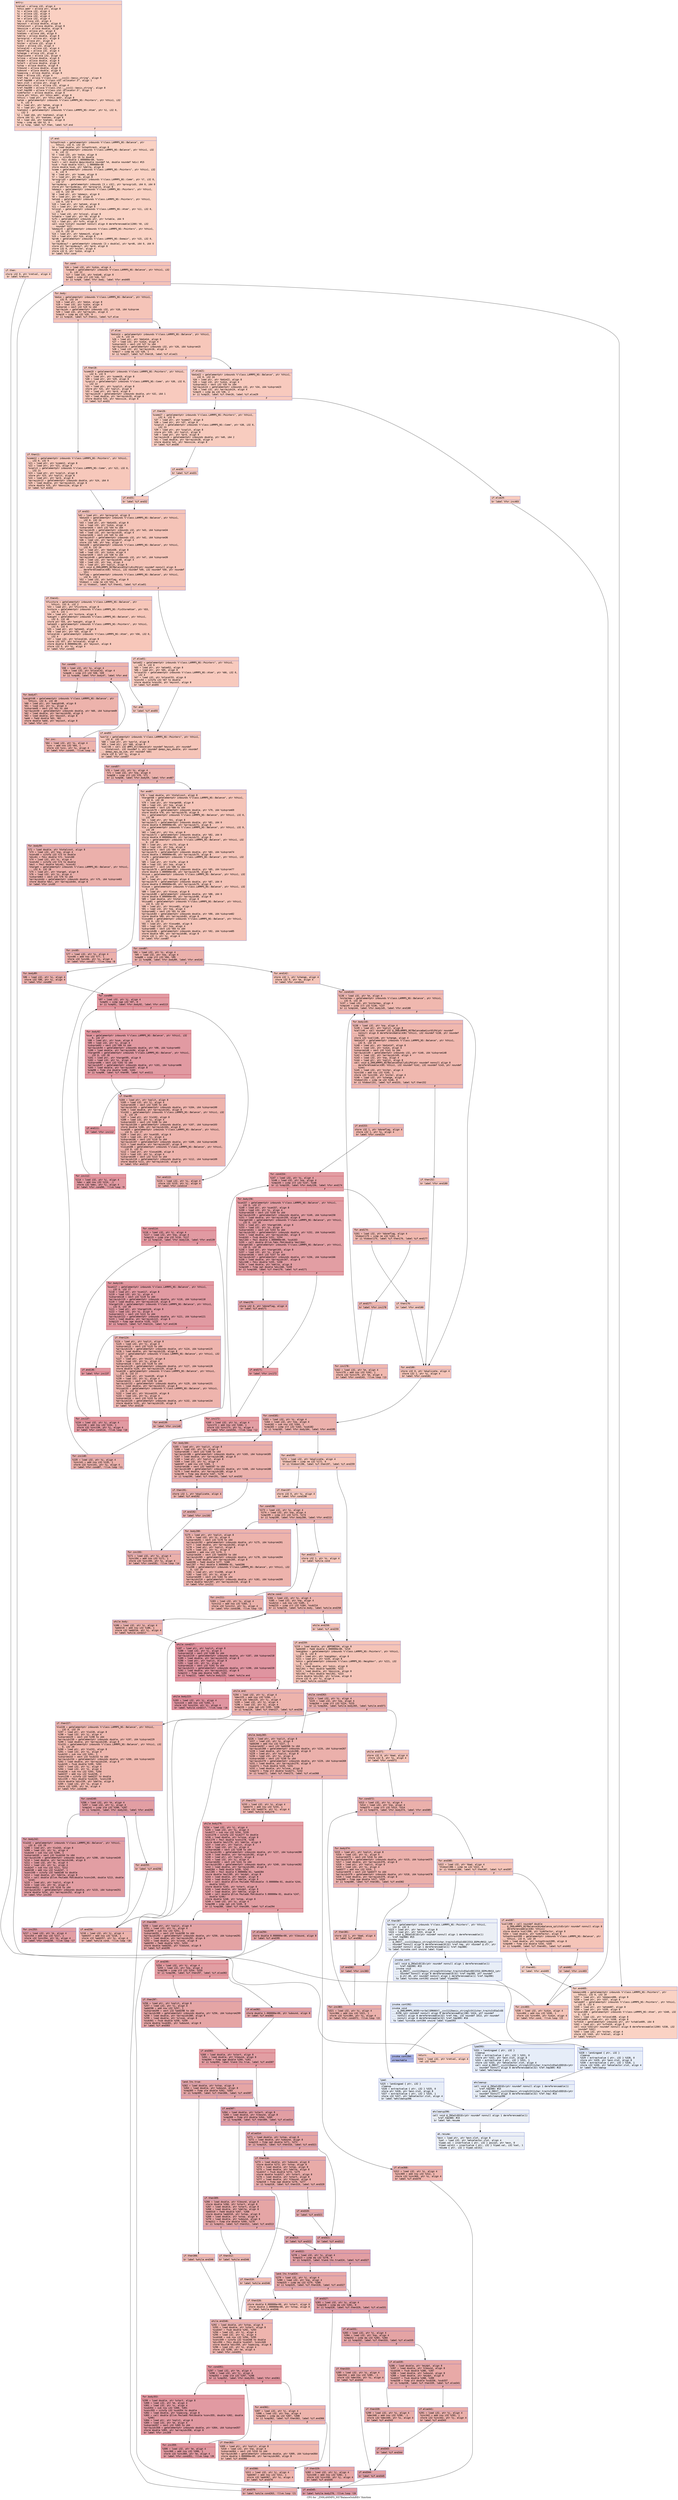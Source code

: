digraph "CFG for '_ZN9LAMMPS_NS7Balance5shiftEv' function" {
	label="CFG for '_ZN9LAMMPS_NS7Balance5shiftEv' function";

	Node0x560a895dea00 [shape=record,color="#3d50c3ff", style=filled, fillcolor="#f3947570" fontname="Courier",label="{entry:\l|  %retval = alloca i32, align 4\l  %this.addr = alloca ptr, align 8\l  %i = alloca i32, align 4\l  %j = alloca i32, align 4\l  %k = alloca i32, align 4\l  %m = alloca i32, align 4\l  %np = alloca i32, align 4\l  %mycost = alloca double, align 8\l  %totalcost = alloca double, align 8\l  %boxsize = alloca double, align 8\l  %split = alloca ptr, align 8\l  %natoms = alloca i64, align 8\l  %delta = alloca double, align 8\l  %procgrid = alloca ptr, align 8\l  %prd = alloca ptr, align 8\l  %niter = alloca i32, align 4\l  %idim = alloca i32, align 4\l  %nlocal42 = alloca i32, align 4\l  %doneflag = alloca i32, align 4\l  %change = alloca i32, align 4\l  %duplicate = alloca i32, align 4\l  %close = alloca double, align 8\l  %midpt = alloca double, align 8\l  %start = alloca double, align 8\l  %stop = alloca double, align 8\l  %lbound = alloca double, align 8\l  %ubound = alloca double, align 8\l  %spacing = alloca double, align 8\l  %bad = alloca i32, align 4\l  %ref.tmp = alloca %\"class.std::__cxx11::basic_string\", align 8\l  %ref.tmp388 = alloca %\"class.std::allocator.5\", align 1\l  %exn.slot = alloca ptr, align 8\l  %ehselector.slot = alloca i32, align 4\l  %ref.tmp389 = alloca %\"class.std::__cxx11::basic_string\", align 8\l  %ref.tmp390 = alloca %\"class.std::allocator.5\", align 1\l  %imbfactor = alloca double, align 8\l  store ptr %this, ptr %this.addr, align 8\l  %this1 = load ptr, ptr %this.addr, align 8\l  %atom = getelementptr inbounds %\"class.LAMMPS_NS::Pointers\", ptr %this1, i32\l... 0, i32 6\l  %0 = load ptr, ptr %atom, align 8\l  %1 = load ptr, ptr %0, align 8\l  %natoms2 = getelementptr inbounds %\"class.LAMMPS_NS::Atom\", ptr %1, i32 0,\l... i32 3\l  %2 = load i64, ptr %natoms2, align 8\l  store i64 %2, ptr %natoms, align 8\l  %3 = load i64, ptr %natoms, align 8\l  %cmp = icmp eq i64 %3, 0\l  br i1 %cmp, label %if.then, label %if.end\l|{<s0>T|<s1>F}}"];
	Node0x560a895dea00:s0 -> Node0x560a895e5430[tooltip="entry -> if.then\nProbability 37.50%" ];
	Node0x560a895dea00:s1 -> Node0x560a895e54a0[tooltip="entry -> if.end\nProbability 62.50%" ];
	Node0x560a895e5430 [shape=record,color="#3d50c3ff", style=filled, fillcolor="#f59c7d70" fontname="Courier",label="{if.then:\l|  store i32 0, ptr %retval, align 4\l  br label %return\l}"];
	Node0x560a895e5430 -> Node0x560a895e5660[tooltip="if.then -> return\nProbability 100.00%" ];
	Node0x560a895e54a0 [shape=record,color="#3d50c3ff", style=filled, fillcolor="#f4987a70" fontname="Courier",label="{if.end:\l|  %stopthresh = getelementptr inbounds %\"class.LAMMPS_NS::Balance\", ptr\l... %this1, i32 0, i32 19\l  %4 = load double, ptr %stopthresh, align 8\l  %ndim = getelementptr inbounds %\"class.LAMMPS_NS::Balance\", ptr %this1, i32\l... 0, i32 22\l  %5 = load i32, ptr %ndim, align 8\l  %conv = sitofp i32 %5 to double\l  %div = fdiv double 1.000000e+00, %conv\l  %call = call double @pow(double noundef %4, double noundef %div) #15\l  %sub = fsub double %call, 1.000000e+00\l  store double %sub, ptr %delta, align 8\l  %comm = getelementptr inbounds %\"class.LAMMPS_NS::Pointers\", ptr %this1, i32\l... 0, i32 9\l  %6 = load ptr, ptr %comm, align 8\l  %7 = load ptr, ptr %6, align 8\l  %procgrid3 = getelementptr inbounds %\"class.LAMMPS_NS::Comm\", ptr %7, i32 0,\l... i32 17\l  %arraydecay = getelementptr inbounds [3 x i32], ptr %procgrid3, i64 0, i64 0\l  store ptr %arraydecay, ptr %procgrid, align 8\l  %domain = getelementptr inbounds %\"class.LAMMPS_NS::Pointers\", ptr %this1,\l... i32 0, i32 10\l  %8 = load ptr, ptr %domain, align 8\l  %9 = load ptr, ptr %8, align 8\l  %atom4 = getelementptr inbounds %\"class.LAMMPS_NS::Pointers\", ptr %this1,\l... i32 0, i32 6\l  %10 = load ptr, ptr %atom4, align 8\l  %11 = load ptr, ptr %10, align 8\l  %nlocal = getelementptr inbounds %\"class.LAMMPS_NS::Atom\", ptr %11, i32 0,\l... i32 4\l  %12 = load i32, ptr %nlocal, align 8\l  %vtable = load ptr, ptr %9, align 8\l  %vfn = getelementptr inbounds ptr, ptr %vtable, i64 9\l  %13 = load ptr, ptr %vfn, align 8\l  call void %13(ptr noundef nonnull align 8 dereferenceable(1200) %9, i32\l... noundef %12)\l  %domain5 = getelementptr inbounds %\"class.LAMMPS_NS::Pointers\", ptr %this1,\l... i32 0, i32 10\l  %14 = load ptr, ptr %domain5, align 8\l  %15 = load ptr, ptr %14, align 8\l  %prd6 = getelementptr inbounds %\"class.LAMMPS_NS::Domain\", ptr %15, i32 0,\l... i32 16\l  %arraydecay7 = getelementptr inbounds [3 x double], ptr %prd6, i64 0, i64 0\l  store ptr %arraydecay7, ptr %prd, align 8\l  store i32 0, ptr %niter, align 4\l  store i32 0, ptr %idim, align 4\l  br label %for.cond\l}"];
	Node0x560a895e54a0 -> Node0x560a895e7370[tooltip="if.end -> for.cond\nProbability 100.00%" ];
	Node0x560a895e7370 [shape=record,color="#3d50c3ff", style=filled, fillcolor="#e8765c70" fontname="Courier",label="{for.cond:\l|  %16 = load i32, ptr %idim, align 4\l  %ndim8 = getelementptr inbounds %\"class.LAMMPS_NS::Balance\", ptr %this1, i32\l... 0, i32 22\l  %17 = load i32, ptr %ndim8, align 8\l  %cmp9 = icmp slt i32 %16, %17\l  br i1 %cmp9, label %for.body, label %for.end405\l|{<s0>T|<s1>F}}"];
	Node0x560a895e7370:s0 -> Node0x560a895e76f0[tooltip="for.cond -> for.body\nProbability 96.88%" ];
	Node0x560a895e7370:s1 -> Node0x560a895e7770[tooltip="for.cond -> for.end405\nProbability 3.12%" ];
	Node0x560a895e76f0 [shape=record,color="#3d50c3ff", style=filled, fillcolor="#e97a5f70" fontname="Courier",label="{for.body:\l|  %bdim = getelementptr inbounds %\"class.LAMMPS_NS::Balance\", ptr %this1,\l... i32 0, i32 24\l  %18 = load ptr, ptr %bdim, align 8\l  %19 = load i32, ptr %idim, align 4\l  %idxprom = sext i32 %19 to i64\l  %arrayidx = getelementptr inbounds i32, ptr %18, i64 %idxprom\l  %20 = load i32, ptr %arrayidx, align 4\l  %cmp10 = icmp eq i32 %20, 0\l  br i1 %cmp10, label %if.then11, label %if.else\l|{<s0>T|<s1>F}}"];
	Node0x560a895e76f0:s0 -> Node0x560a895e7d10[tooltip="for.body -> if.then11\nProbability 37.50%" ];
	Node0x560a895e76f0:s1 -> Node0x560a895e7d90[tooltip="for.body -> if.else\nProbability 62.50%" ];
	Node0x560a895e7d10 [shape=record,color="#3d50c3ff", style=filled, fillcolor="#ed836670" fontname="Courier",label="{if.then11:\l|  %comm12 = getelementptr inbounds %\"class.LAMMPS_NS::Pointers\", ptr %this1,\l... i32 0, i32 9\l  %21 = load ptr, ptr %comm12, align 8\l  %22 = load ptr, ptr %21, align 8\l  %xsplit = getelementptr inbounds %\"class.LAMMPS_NS::Comm\", ptr %22, i32 0,\l... i32 21\l  %23 = load ptr, ptr %xsplit, align 8\l  store ptr %23, ptr %split, align 8\l  %24 = load ptr, ptr %prd, align 8\l  %arrayidx13 = getelementptr inbounds double, ptr %24, i64 0\l  %25 = load double, ptr %arrayidx13, align 8\l  store double %25, ptr %boxsize, align 8\l  br label %if.end32\l}"];
	Node0x560a895e7d10 -> Node0x560a895e8560[tooltip="if.then11 -> if.end32\nProbability 100.00%" ];
	Node0x560a895e7d90 [shape=record,color="#3d50c3ff", style=filled, fillcolor="#ec7f6370" fontname="Courier",label="{if.else:\l|  %bdim14 = getelementptr inbounds %\"class.LAMMPS_NS::Balance\", ptr %this1,\l... i32 0, i32 24\l  %26 = load ptr, ptr %bdim14, align 8\l  %27 = load i32, ptr %idim, align 4\l  %idxprom15 = sext i32 %27 to i64\l  %arrayidx16 = getelementptr inbounds i32, ptr %26, i64 %idxprom15\l  %28 = load i32, ptr %arrayidx16, align 4\l  %cmp17 = icmp eq i32 %28, 1\l  br i1 %cmp17, label %if.then18, label %if.else21\l|{<s0>T|<s1>F}}"];
	Node0x560a895e7d90:s0 -> Node0x560a895e8ad0[tooltip="if.else -> if.then18\nProbability 50.00%" ];
	Node0x560a895e7d90:s1 -> Node0x560a895e8b50[tooltip="if.else -> if.else21\nProbability 50.00%" ];
	Node0x560a895e8ad0 [shape=record,color="#3d50c3ff", style=filled, fillcolor="#ef886b70" fontname="Courier",label="{if.then18:\l|  %comm19 = getelementptr inbounds %\"class.LAMMPS_NS::Pointers\", ptr %this1,\l... i32 0, i32 9\l  %29 = load ptr, ptr %comm19, align 8\l  %30 = load ptr, ptr %29, align 8\l  %ysplit = getelementptr inbounds %\"class.LAMMPS_NS::Comm\", ptr %30, i32 0,\l... i32 22\l  %31 = load ptr, ptr %ysplit, align 8\l  store ptr %31, ptr %split, align 8\l  %32 = load ptr, ptr %prd, align 8\l  %arrayidx20 = getelementptr inbounds double, ptr %32, i64 1\l  %33 = load double, ptr %arrayidx20, align 8\l  store double %33, ptr %boxsize, align 8\l  br label %if.end31\l}"];
	Node0x560a895e8ad0 -> Node0x560a895e9330[tooltip="if.then18 -> if.end31\nProbability 100.00%" ];
	Node0x560a895e8b50 [shape=record,color="#3d50c3ff", style=filled, fillcolor="#ef886b70" fontname="Courier",label="{if.else21:\l|  %bdim22 = getelementptr inbounds %\"class.LAMMPS_NS::Balance\", ptr %this1,\l... i32 0, i32 24\l  %34 = load ptr, ptr %bdim22, align 8\l  %35 = load i32, ptr %idim, align 4\l  %idxprom23 = sext i32 %35 to i64\l  %arrayidx24 = getelementptr inbounds i32, ptr %34, i64 %idxprom23\l  %36 = load i32, ptr %arrayidx24, align 4\l  %cmp25 = icmp eq i32 %36, 2\l  br i1 %cmp25, label %if.then26, label %if.else29\l|{<s0>T|<s1>F}}"];
	Node0x560a895e8b50:s0 -> Node0x560a895e98a0[tooltip="if.else21 -> if.then26\nProbability 50.00%" ];
	Node0x560a895e8b50:s1 -> Node0x560a895e9920[tooltip="if.else21 -> if.else29\nProbability 50.00%" ];
	Node0x560a895e98a0 [shape=record,color="#3d50c3ff", style=filled, fillcolor="#f08b6e70" fontname="Courier",label="{if.then26:\l|  %comm27 = getelementptr inbounds %\"class.LAMMPS_NS::Pointers\", ptr %this1,\l... i32 0, i32 9\l  %37 = load ptr, ptr %comm27, align 8\l  %38 = load ptr, ptr %37, align 8\l  %zsplit = getelementptr inbounds %\"class.LAMMPS_NS::Comm\", ptr %38, i32 0,\l... i32 23\l  %39 = load ptr, ptr %zsplit, align 8\l  store ptr %39, ptr %split, align 8\l  %40 = load ptr, ptr %prd, align 8\l  %arrayidx28 = getelementptr inbounds double, ptr %40, i64 2\l  %41 = load double, ptr %arrayidx28, align 8\l  store double %41, ptr %boxsize, align 8\l  br label %if.end30\l}"];
	Node0x560a895e98a0 -> Node0x560a895ea100[tooltip="if.then26 -> if.end30\nProbability 100.00%" ];
	Node0x560a895e9920 [shape=record,color="#3d50c3ff", style=filled, fillcolor="#f08b6e70" fontname="Courier",label="{if.else29:\l|  br label %for.inc403\l}"];
	Node0x560a895e9920 -> Node0x560a895e5bc0[tooltip="if.else29 -> for.inc403\nProbability 100.00%" ];
	Node0x560a895ea100 [shape=record,color="#3d50c3ff", style=filled, fillcolor="#f08b6e70" fontname="Courier",label="{if.end30:\l|  br label %if.end31\l}"];
	Node0x560a895ea100 -> Node0x560a895e9330[tooltip="if.end30 -> if.end31\nProbability 100.00%" ];
	Node0x560a895e9330 [shape=record,color="#3d50c3ff", style=filled, fillcolor="#ed836670" fontname="Courier",label="{if.end31:\l|  br label %if.end32\l}"];
	Node0x560a895e9330 -> Node0x560a895e8560[tooltip="if.end31 -> if.end32\nProbability 100.00%" ];
	Node0x560a895e8560 [shape=record,color="#3d50c3ff", style=filled, fillcolor="#e97a5f70" fontname="Courier",label="{if.end32:\l|  %42 = load ptr, ptr %procgrid, align 8\l  %bdim33 = getelementptr inbounds %\"class.LAMMPS_NS::Balance\", ptr %this1,\l... i32 0, i32 24\l  %43 = load ptr, ptr %bdim33, align 8\l  %44 = load i32, ptr %idim, align 4\l  %idxprom34 = sext i32 %44 to i64\l  %arrayidx35 = getelementptr inbounds i32, ptr %43, i64 %idxprom34\l  %45 = load i32, ptr %arrayidx35, align 4\l  %idxprom36 = sext i32 %45 to i64\l  %arrayidx37 = getelementptr inbounds i32, ptr %42, i64 %idxprom36\l  %46 = load i32, ptr %arrayidx37, align 4\l  store i32 %46, ptr %np, align 4\l  %bdim38 = getelementptr inbounds %\"class.LAMMPS_NS::Balance\", ptr %this1,\l... i32 0, i32 24\l  %47 = load ptr, ptr %bdim38, align 8\l  %48 = load i32, ptr %idim, align 4\l  %idxprom39 = sext i32 %48 to i64\l  %arrayidx40 = getelementptr inbounds i32, ptr %47, i64 %idxprom39\l  %49 = load i32, ptr %arrayidx40, align 4\l  %50 = load i32, ptr %np, align 4\l  %51 = load ptr, ptr %split, align 8\l  call void @_ZN9LAMMPS_NS7Balance5tallyEiiPd(ptr noundef nonnull align 8\l... dereferenceable(436) %this1, i32 noundef %49, i32 noundef %50, ptr noundef\l... %51)\l  %wtflag = getelementptr inbounds %\"class.LAMMPS_NS::Balance\", ptr %this1,\l... i32 0, i32 3\l  %52 = load i32, ptr %wtflag, align 8\l  %tobool = icmp ne i32 %52, 0\l  br i1 %tobool, label %if.then41, label %if.else51\l|{<s0>T|<s1>F}}"];
	Node0x560a895e8560:s0 -> Node0x560a895ec1d0[tooltip="if.end32 -> if.then41\nProbability 62.50%" ];
	Node0x560a895e8560:s1 -> Node0x560a895ec220[tooltip="if.end32 -> if.else51\nProbability 37.50%" ];
	Node0x560a895ec1d0 [shape=record,color="#3d50c3ff", style=filled, fillcolor="#ec7f6370" fontname="Courier",label="{if.then41:\l|  %fixstore = getelementptr inbounds %\"class.LAMMPS_NS::Balance\", ptr\l... %this1, i32 0, i32 2\l  %53 = load ptr, ptr %fixstore, align 8\l  %vstore = getelementptr inbounds %\"class.LAMMPS_NS::FixStoreAtom\", ptr %53,\l... i32 0, i32 1\l  %54 = load ptr, ptr %vstore, align 8\l  %weight = getelementptr inbounds %\"class.LAMMPS_NS::Balance\", ptr %this1,\l... i32 0, i32 40\l  store ptr %54, ptr %weight, align 8\l  %atom43 = getelementptr inbounds %\"class.LAMMPS_NS::Pointers\", ptr %this1,\l... i32 0, i32 6\l  %55 = load ptr, ptr %atom43, align 8\l  %56 = load ptr, ptr %55, align 8\l  %nlocal44 = getelementptr inbounds %\"class.LAMMPS_NS::Atom\", ptr %56, i32 0,\l... i32 4\l  %57 = load i32, ptr %nlocal44, align 8\l  store i32 %57, ptr %nlocal42, align 4\l  store double 0.000000e+00, ptr %mycost, align 8\l  store i32 0, ptr %i, align 4\l  br label %for.cond45\l}"];
	Node0x560a895ec1d0 -> Node0x560a895eccd0[tooltip="if.then41 -> for.cond45\nProbability 100.00%" ];
	Node0x560a895eccd0 [shape=record,color="#3d50c3ff", style=filled, fillcolor="#d6524470" fontname="Courier",label="{for.cond45:\l|  %58 = load i32, ptr %i, align 4\l  %59 = load i32, ptr %nlocal42, align 4\l  %cmp46 = icmp slt i32 %58, %59\l  br i1 %cmp46, label %for.body47, label %for.end\l|{<s0>T|<s1>F}}"];
	Node0x560a895eccd0:s0 -> Node0x560a895ecf70[tooltip="for.cond45 -> for.body47\nProbability 96.88%" ];
	Node0x560a895eccd0:s1 -> Node0x560a895ecff0[tooltip="for.cond45 -> for.end\nProbability 3.12%" ];
	Node0x560a895ecf70 [shape=record,color="#3d50c3ff", style=filled, fillcolor="#d6524470" fontname="Courier",label="{for.body47:\l|  %weight48 = getelementptr inbounds %\"class.LAMMPS_NS::Balance\", ptr\l... %this1, i32 0, i32 40\l  %60 = load ptr, ptr %weight48, align 8\l  %61 = load i32, ptr %i, align 4\l  %idxprom49 = sext i32 %61 to i64\l  %arrayidx50 = getelementptr inbounds double, ptr %60, i64 %idxprom49\l  %62 = load double, ptr %arrayidx50, align 8\l  %63 = load double, ptr %mycost, align 8\l  %add = fadd double %63, %62\l  store double %add, ptr %mycost, align 8\l  br label %for.inc\l}"];
	Node0x560a895ecf70 -> Node0x560a895ed720[tooltip="for.body47 -> for.inc\nProbability 100.00%" ];
	Node0x560a895ed720 [shape=record,color="#3d50c3ff", style=filled, fillcolor="#d6524470" fontname="Courier",label="{for.inc:\l|  %64 = load i32, ptr %i, align 4\l  %inc = add nsw i32 %64, 1\l  store i32 %inc, ptr %i, align 4\l  br label %for.cond45, !llvm.loop !6\l}"];
	Node0x560a895ed720 -> Node0x560a895eccd0[tooltip="for.inc -> for.cond45\nProbability 100.00%" ];
	Node0x560a895ecff0 [shape=record,color="#3d50c3ff", style=filled, fillcolor="#ec7f6370" fontname="Courier",label="{for.end:\l|  br label %if.end55\l}"];
	Node0x560a895ecff0 -> Node0x560a895edb90[tooltip="for.end -> if.end55\nProbability 100.00%" ];
	Node0x560a895ec220 [shape=record,color="#3d50c3ff", style=filled, fillcolor="#ef886b70" fontname="Courier",label="{if.else51:\l|  %atom52 = getelementptr inbounds %\"class.LAMMPS_NS::Pointers\", ptr %this1,\l... i32 0, i32 6\l  %65 = load ptr, ptr %atom52, align 8\l  %66 = load ptr, ptr %65, align 8\l  %nlocal53 = getelementptr inbounds %\"class.LAMMPS_NS::Atom\", ptr %66, i32 0,\l... i32 4\l  %67 = load i32, ptr %nlocal53, align 8\l  %conv54 = sitofp i32 %67 to double\l  store double %conv54, ptr %mycost, align 8\l  br label %if.end55\l}"];
	Node0x560a895ec220 -> Node0x560a895edb90[tooltip="if.else51 -> if.end55\nProbability 100.00%" ];
	Node0x560a895edb90 [shape=record,color="#3d50c3ff", style=filled, fillcolor="#e97a5f70" fontname="Courier",label="{if.end55:\l|  %world = getelementptr inbounds %\"class.LAMMPS_NS::Pointers\", ptr %this1,\l... i32 0, i32 16\l  %68 = load ptr, ptr %world, align 8\l  %69 = load ptr, ptr %68, align 8\l  %call56 = call i32 @MPI_Allreduce(ptr noundef %mycost, ptr noundef\l... %totalcost, i32 noundef 1, ptr noundef @ompi_mpi_double, ptr noundef\l... @ompi_mpi_op_sum, ptr noundef %69)\l  store i32 0, ptr %i, align 4\l  br label %for.cond57\l}"];
	Node0x560a895edb90 -> Node0x560a895ee5f0[tooltip="if.end55 -> for.cond57\nProbability 100.00%" ];
	Node0x560a895ee5f0 [shape=record,color="#3d50c3ff", style=filled, fillcolor="#d24b4070" fontname="Courier",label="{for.cond57:\l|  %70 = load i32, ptr %i, align 4\l  %71 = load i32, ptr %np, align 4\l  %cmp58 = icmp slt i32 %70, %71\l  br i1 %cmp58, label %for.body59, label %for.end67\l|{<s0>T|<s1>F}}"];
	Node0x560a895ee5f0:s0 -> Node0x560a895ee840[tooltip="for.cond57 -> for.body59\nProbability 96.88%" ];
	Node0x560a895ee5f0:s1 -> Node0x560a895ee8c0[tooltip="for.cond57 -> for.end67\nProbability 3.12%" ];
	Node0x560a895ee840 [shape=record,color="#3d50c3ff", style=filled, fillcolor="#d24b4070" fontname="Courier",label="{for.body59:\l|  %72 = load double, ptr %totalcost, align 8\l  %73 = load i32, ptr %np, align 4\l  %conv60 = sitofp i32 %73 to double\l  %div61 = fdiv double %72, %conv60\l  %74 = load i32, ptr %i, align 4\l  %conv62 = sitofp i32 %74 to double\l  %mul = fmul double %div61, %conv62\l  %target = getelementptr inbounds %\"class.LAMMPS_NS::Balance\", ptr %this1,\l... i32 0, i32 28\l  %75 = load ptr, ptr %target, align 8\l  %76 = load i32, ptr %i, align 4\l  %idxprom63 = sext i32 %76 to i64\l  %arrayidx64 = getelementptr inbounds double, ptr %75, i64 %idxprom63\l  store double %mul, ptr %arrayidx64, align 8\l  br label %for.inc65\l}"];
	Node0x560a895ee840 -> Node0x560a895ef1e0[tooltip="for.body59 -> for.inc65\nProbability 100.00%" ];
	Node0x560a895ef1e0 [shape=record,color="#3d50c3ff", style=filled, fillcolor="#d24b4070" fontname="Courier",label="{for.inc65:\l|  %77 = load i32, ptr %i, align 4\l  %inc66 = add nsw i32 %77, 1\l  store i32 %inc66, ptr %i, align 4\l  br label %for.cond57, !llvm.loop !8\l}"];
	Node0x560a895ef1e0 -> Node0x560a895ee5f0[tooltip="for.inc65 -> for.cond57\nProbability 100.00%" ];
	Node0x560a895ee8c0 [shape=record,color="#3d50c3ff", style=filled, fillcolor="#e97a5f70" fontname="Courier",label="{for.end67:\l|  %78 = load double, ptr %totalcost, align 8\l  %target68 = getelementptr inbounds %\"class.LAMMPS_NS::Balance\", ptr %this1,\l... i32 0, i32 28\l  %79 = load ptr, ptr %target68, align 8\l  %80 = load i32, ptr %np, align 4\l  %idxprom69 = sext i32 %80 to i64\l  %arrayidx70 = getelementptr inbounds double, ptr %79, i64 %idxprom69\l  store double %78, ptr %arrayidx70, align 8\l  %hi = getelementptr inbounds %\"class.LAMMPS_NS::Balance\", ptr %this1, i32 0,\l... i32 30\l  %81 = load ptr, ptr %hi, align 8\l  %arrayidx71 = getelementptr inbounds double, ptr %81, i64 0\l  store double 0.000000e+00, ptr %arrayidx71, align 8\l  %lo = getelementptr inbounds %\"class.LAMMPS_NS::Balance\", ptr %this1, i32 0,\l... i32 29\l  %82 = load ptr, ptr %lo, align 8\l  %arrayidx72 = getelementptr inbounds double, ptr %82, i64 0\l  store double 0.000000e+00, ptr %arrayidx72, align 8\l  %hi73 = getelementptr inbounds %\"class.LAMMPS_NS::Balance\", ptr %this1, i32\l... 0, i32 30\l  %83 = load ptr, ptr %hi73, align 8\l  %84 = load i32, ptr %np, align 4\l  %idxprom74 = sext i32 %84 to i64\l  %arrayidx75 = getelementptr inbounds double, ptr %83, i64 %idxprom74\l  store double 1.000000e+00, ptr %arrayidx75, align 8\l  %lo76 = getelementptr inbounds %\"class.LAMMPS_NS::Balance\", ptr %this1, i32\l... 0, i32 29\l  %85 = load ptr, ptr %lo76, align 8\l  %86 = load i32, ptr %np, align 4\l  %idxprom77 = sext i32 %86 to i64\l  %arrayidx78 = getelementptr inbounds double, ptr %85, i64 %idxprom77\l  store double 1.000000e+00, ptr %arrayidx78, align 8\l  %hisum = getelementptr inbounds %\"class.LAMMPS_NS::Balance\", ptr %this1, i32\l... 0, i32 32\l  %87 = load ptr, ptr %hisum, align 8\l  %arrayidx79 = getelementptr inbounds double, ptr %87, i64 0\l  store double 0.000000e+00, ptr %arrayidx79, align 8\l  %losum = getelementptr inbounds %\"class.LAMMPS_NS::Balance\", ptr %this1, i32\l... 0, i32 31\l  %88 = load ptr, ptr %losum, align 8\l  %arrayidx80 = getelementptr inbounds double, ptr %88, i64 0\l  store double 0.000000e+00, ptr %arrayidx80, align 8\l  %89 = load double, ptr %totalcost, align 8\l  %hisum81 = getelementptr inbounds %\"class.LAMMPS_NS::Balance\", ptr %this1,\l... i32 0, i32 32\l  %90 = load ptr, ptr %hisum81, align 8\l  %91 = load i32, ptr %np, align 4\l  %idxprom82 = sext i32 %91 to i64\l  %arrayidx83 = getelementptr inbounds double, ptr %90, i64 %idxprom82\l  store double %89, ptr %arrayidx83, align 8\l  %losum84 = getelementptr inbounds %\"class.LAMMPS_NS::Balance\", ptr %this1,\l... i32 0, i32 31\l  %92 = load ptr, ptr %losum84, align 8\l  %93 = load i32, ptr %np, align 4\l  %idxprom85 = sext i32 %93 to i64\l  %arrayidx86 = getelementptr inbounds double, ptr %92, i64 %idxprom85\l  store double %89, ptr %arrayidx86, align 8\l  store i32 1, ptr %i, align 4\l  br label %for.cond87\l}"];
	Node0x560a895ee8c0 -> Node0x560a895f1700[tooltip="for.end67 -> for.cond87\nProbability 100.00%" ];
	Node0x560a895f1700 [shape=record,color="#3d50c3ff", style=filled, fillcolor="#d24b4070" fontname="Courier",label="{for.cond87:\l|  %94 = load i32, ptr %i, align 4\l  %95 = load i32, ptr %np, align 4\l  %cmp88 = icmp slt i32 %94, %95\l  br i1 %cmp88, label %for.body89, label %for.end142\l|{<s0>T|<s1>F}}"];
	Node0x560a895f1700:s0 -> Node0x560a895eb2c0[tooltip="for.cond87 -> for.body89\nProbability 96.88%" ];
	Node0x560a895f1700:s1 -> Node0x560a895eb340[tooltip="for.cond87 -> for.end142\nProbability 3.12%" ];
	Node0x560a895eb2c0 [shape=record,color="#3d50c3ff", style=filled, fillcolor="#d24b4070" fontname="Courier",label="{for.body89:\l|  %96 = load i32, ptr %i, align 4\l  store i32 %96, ptr %j, align 4\l  br label %for.cond90\l}"];
	Node0x560a895eb2c0 -> Node0x560a895eb590[tooltip="for.body89 -> for.cond90\nProbability 100.00%" ];
	Node0x560a895eb590 [shape=record,color="#b70d28ff", style=filled, fillcolor="#bb1b2c70" fontname="Courier",label="{for.cond90:\l|  %97 = load i32, ptr %j, align 4\l  %cmp91 = icmp sge i32 %97, 0\l  br i1 %cmp91, label %for.body92, label %for.end113\l|{<s0>T|<s1>F}}"];
	Node0x560a895eb590:s0 -> Node0x560a895eb7b0[tooltip="for.cond90 -> for.body92\nProbability 96.88%" ];
	Node0x560a895eb590:s1 -> Node0x560a895eb830[tooltip="for.cond90 -> for.end113\nProbability 3.12%" ];
	Node0x560a895eb7b0 [shape=record,color="#b70d28ff", style=filled, fillcolor="#bb1b2c70" fontname="Courier",label="{for.body92:\l|  %sum = getelementptr inbounds %\"class.LAMMPS_NS::Balance\", ptr %this1, i32\l... 0, i32 27\l  %98 = load ptr, ptr %sum, align 8\l  %99 = load i32, ptr %j, align 4\l  %idxprom93 = sext i32 %99 to i64\l  %arrayidx94 = getelementptr inbounds double, ptr %98, i64 %idxprom93\l  %100 = load double, ptr %arrayidx94, align 8\l  %target95 = getelementptr inbounds %\"class.LAMMPS_NS::Balance\", ptr %this1,\l... i32 0, i32 28\l  %101 = load ptr, ptr %target95, align 8\l  %102 = load i32, ptr %i, align 4\l  %idxprom96 = sext i32 %102 to i64\l  %arrayidx97 = getelementptr inbounds double, ptr %101, i64 %idxprom96\l  %103 = load double, ptr %arrayidx97, align 8\l  %cmp98 = fcmp ole double %100, %103\l  br i1 %cmp98, label %if.then99, label %if.end111\l|{<s0>T|<s1>F}}"];
	Node0x560a895eb7b0:s0 -> Node0x560a895f30a0[tooltip="for.body92 -> if.then99\nProbability 3.12%" ];
	Node0x560a895eb7b0:s1 -> Node0x560a895f3120[tooltip="for.body92 -> if.end111\nProbability 96.88%" ];
	Node0x560a895f30a0 [shape=record,color="#3d50c3ff", style=filled, fillcolor="#d8564670" fontname="Courier",label="{if.then99:\l|  %104 = load ptr, ptr %split, align 8\l  %105 = load i32, ptr %j, align 4\l  %idxprom100 = sext i32 %105 to i64\l  %arrayidx101 = getelementptr inbounds double, ptr %104, i64 %idxprom100\l  %106 = load double, ptr %arrayidx101, align 8\l  %lo102 = getelementptr inbounds %\"class.LAMMPS_NS::Balance\", ptr %this1, i32\l... 0, i32 29\l  %107 = load ptr, ptr %lo102, align 8\l  %108 = load i32, ptr %i, align 4\l  %idxprom103 = sext i32 %108 to i64\l  %arrayidx104 = getelementptr inbounds double, ptr %107, i64 %idxprom103\l  store double %106, ptr %arrayidx104, align 8\l  %sum105 = getelementptr inbounds %\"class.LAMMPS_NS::Balance\", ptr %this1,\l... i32 0, i32 27\l  %109 = load ptr, ptr %sum105, align 8\l  %110 = load i32, ptr %j, align 4\l  %idxprom106 = sext i32 %110 to i64\l  %arrayidx107 = getelementptr inbounds double, ptr %109, i64 %idxprom106\l  %111 = load double, ptr %arrayidx107, align 8\l  %losum108 = getelementptr inbounds %\"class.LAMMPS_NS::Balance\", ptr %this1,\l... i32 0, i32 31\l  %112 = load ptr, ptr %losum108, align 8\l  %113 = load i32, ptr %i, align 4\l  %idxprom109 = sext i32 %113 to i64\l  %arrayidx110 = getelementptr inbounds double, ptr %112, i64 %idxprom109\l  store double %111, ptr %arrayidx110, align 8\l  br label %for.end113\l}"];
	Node0x560a895f30a0 -> Node0x560a895eb830[tooltip="if.then99 -> for.end113\nProbability 100.00%" ];
	Node0x560a895f3120 [shape=record,color="#b70d28ff", style=filled, fillcolor="#bb1b2c70" fontname="Courier",label="{if.end111:\l|  br label %for.inc112\l}"];
	Node0x560a895f3120 -> Node0x560a895ea500[tooltip="if.end111 -> for.inc112\nProbability 100.00%" ];
	Node0x560a895ea500 [shape=record,color="#b70d28ff", style=filled, fillcolor="#bb1b2c70" fontname="Courier",label="{for.inc112:\l|  %114 = load i32, ptr %j, align 4\l  %dec = add nsw i32 %114, -1\l  store i32 %dec, ptr %j, align 4\l  br label %for.cond90, !llvm.loop !9\l}"];
	Node0x560a895ea500 -> Node0x560a895eb590[tooltip="for.inc112 -> for.cond90\nProbability 100.00%" ];
	Node0x560a895eb830 [shape=record,color="#3d50c3ff", style=filled, fillcolor="#d24b4070" fontname="Courier",label="{for.end113:\l|  %115 = load i32, ptr %i, align 4\l  store i32 %115, ptr %j, align 4\l  br label %for.cond114\l}"];
	Node0x560a895eb830 -> Node0x560a895eaaa0[tooltip="for.end113 -> for.cond114\nProbability 100.00%" ];
	Node0x560a895eaaa0 [shape=record,color="#b70d28ff", style=filled, fillcolor="#bb1b2c70" fontname="Courier",label="{for.cond114:\l|  %116 = load i32, ptr %j, align 4\l  %117 = load i32, ptr %np, align 4\l  %cmp115 = icmp sle i32 %116, %117\l  br i1 %cmp115, label %for.body116, label %for.end139\l|{<s0>T|<s1>F}}"];
	Node0x560a895eaaa0:s0 -> Node0x560a895ead40[tooltip="for.cond114 -> for.body116\nProbability 96.88%" ];
	Node0x560a895eaaa0:s1 -> Node0x560a895f56a0[tooltip="for.cond114 -> for.end139\nProbability 3.12%" ];
	Node0x560a895ead40 [shape=record,color="#b70d28ff", style=filled, fillcolor="#bb1b2c70" fontname="Courier",label="{for.body116:\l|  %sum117 = getelementptr inbounds %\"class.LAMMPS_NS::Balance\", ptr %this1,\l... i32 0, i32 27\l  %118 = load ptr, ptr %sum117, align 8\l  %119 = load i32, ptr %j, align 4\l  %idxprom118 = sext i32 %119 to i64\l  %arrayidx119 = getelementptr inbounds double, ptr %118, i64 %idxprom118\l  %120 = load double, ptr %arrayidx119, align 8\l  %target120 = getelementptr inbounds %\"class.LAMMPS_NS::Balance\", ptr %this1,\l... i32 0, i32 28\l  %121 = load ptr, ptr %target120, align 8\l  %122 = load i32, ptr %i, align 4\l  %idxprom121 = sext i32 %122 to i64\l  %arrayidx122 = getelementptr inbounds double, ptr %121, i64 %idxprom121\l  %123 = load double, ptr %arrayidx122, align 8\l  %cmp123 = fcmp oge double %120, %123\l  br i1 %cmp123, label %if.then124, label %if.end136\l|{<s0>T|<s1>F}}"];
	Node0x560a895ead40:s0 -> Node0x560a895f6030[tooltip="for.body116 -> if.then124\nProbability 3.12%" ];
	Node0x560a895ead40:s1 -> Node0x560a895f60b0[tooltip="for.body116 -> if.end136\nProbability 96.88%" ];
	Node0x560a895f6030 [shape=record,color="#3d50c3ff", style=filled, fillcolor="#d8564670" fontname="Courier",label="{if.then124:\l|  %124 = load ptr, ptr %split, align 8\l  %125 = load i32, ptr %j, align 4\l  %idxprom125 = sext i32 %125 to i64\l  %arrayidx126 = getelementptr inbounds double, ptr %124, i64 %idxprom125\l  %126 = load double, ptr %arrayidx126, align 8\l  %hi127 = getelementptr inbounds %\"class.LAMMPS_NS::Balance\", ptr %this1, i32\l... 0, i32 30\l  %127 = load ptr, ptr %hi127, align 8\l  %128 = load i32, ptr %i, align 4\l  %idxprom128 = sext i32 %128 to i64\l  %arrayidx129 = getelementptr inbounds double, ptr %127, i64 %idxprom128\l  store double %126, ptr %arrayidx129, align 8\l  %sum130 = getelementptr inbounds %\"class.LAMMPS_NS::Balance\", ptr %this1,\l... i32 0, i32 27\l  %129 = load ptr, ptr %sum130, align 8\l  %130 = load i32, ptr %j, align 4\l  %idxprom131 = sext i32 %130 to i64\l  %arrayidx132 = getelementptr inbounds double, ptr %129, i64 %idxprom131\l  %131 = load double, ptr %arrayidx132, align 8\l  %hisum133 = getelementptr inbounds %\"class.LAMMPS_NS::Balance\", ptr %this1,\l... i32 0, i32 32\l  %132 = load ptr, ptr %hisum133, align 8\l  %133 = load i32, ptr %i, align 4\l  %idxprom134 = sext i32 %133 to i64\l  %arrayidx135 = getelementptr inbounds double, ptr %132, i64 %idxprom134\l  store double %131, ptr %arrayidx135, align 8\l  br label %for.end139\l}"];
	Node0x560a895f6030 -> Node0x560a895f56a0[tooltip="if.then124 -> for.end139\nProbability 100.00%" ];
	Node0x560a895f60b0 [shape=record,color="#b70d28ff", style=filled, fillcolor="#bb1b2c70" fontname="Courier",label="{if.end136:\l|  br label %for.inc137\l}"];
	Node0x560a895f60b0 -> Node0x560a895f7100[tooltip="if.end136 -> for.inc137\nProbability 100.00%" ];
	Node0x560a895f7100 [shape=record,color="#b70d28ff", style=filled, fillcolor="#bb1b2c70" fontname="Courier",label="{for.inc137:\l|  %134 = load i32, ptr %j, align 4\l  %inc138 = add nsw i32 %134, 1\l  store i32 %inc138, ptr %j, align 4\l  br label %for.cond114, !llvm.loop !10\l}"];
	Node0x560a895f7100 -> Node0x560a895eaaa0[tooltip="for.inc137 -> for.cond114\nProbability 100.00%" ];
	Node0x560a895f56a0 [shape=record,color="#3d50c3ff", style=filled, fillcolor="#d24b4070" fontname="Courier",label="{for.end139:\l|  br label %for.inc140\l}"];
	Node0x560a895f56a0 -> Node0x560a895f7580[tooltip="for.end139 -> for.inc140\nProbability 100.00%" ];
	Node0x560a895f7580 [shape=record,color="#3d50c3ff", style=filled, fillcolor="#d24b4070" fontname="Courier",label="{for.inc140:\l|  %135 = load i32, ptr %i, align 4\l  %inc141 = add nsw i32 %135, 1\l  store i32 %inc141, ptr %i, align 4\l  br label %for.cond87, !llvm.loop !11\l}"];
	Node0x560a895f7580 -> Node0x560a895f1700[tooltip="for.inc140 -> for.cond87\nProbability 100.00%" ];
	Node0x560a895eb340 [shape=record,color="#3d50c3ff", style=filled, fillcolor="#e97a5f70" fontname="Courier",label="{for.end142:\l|  store i32 1, ptr %change, align 4\l  store i32 0, ptr %m, align 4\l  br label %for.cond143\l}"];
	Node0x560a895eb340 -> Node0x560a895f7b40[tooltip="for.end142 -> for.cond143\nProbability 100.00%" ];
	Node0x560a895f7b40 [shape=record,color="#3d50c3ff", style=filled, fillcolor="#dc5d4a70" fontname="Courier",label="{for.cond143:\l|  %136 = load i32, ptr %m, align 4\l  %nitermax = getelementptr inbounds %\"class.LAMMPS_NS::Balance\", ptr %this1,\l... i32 0, i32 18\l  %137 = load i32, ptr %nitermax, align 4\l  %cmp144 = icmp slt i32 %136, %137\l  br i1 %cmp144, label %for.body145, label %for.end180\l|{<s0>T|<s1>F}}"];
	Node0x560a895f7b40:s0 -> Node0x560a895f7ed0[tooltip="for.cond143 -> for.body145\nProbability 96.88%" ];
	Node0x560a895f7b40:s1 -> Node0x560a895f7f50[tooltip="for.cond143 -> for.end180\nProbability 3.12%" ];
	Node0x560a895f7ed0 [shape=record,color="#3d50c3ff", style=filled, fillcolor="#dc5d4a70" fontname="Courier",label="{for.body145:\l|  %138 = load i32, ptr %np, align 4\l  %139 = load ptr, ptr %split, align 8\l  %call146 = call noundef i32 @_ZN9LAMMPS_NS7Balance6adjustEiPd(ptr noundef\l... nonnull align 8 dereferenceable(436) %this1, i32 noundef %138, ptr noundef\l... %139)\l  store i32 %call146, ptr %change, align 4\l  %bdim147 = getelementptr inbounds %\"class.LAMMPS_NS::Balance\", ptr %this1,\l... i32 0, i32 24\l  %140 = load ptr, ptr %bdim147, align 8\l  %141 = load i32, ptr %idim, align 4\l  %idxprom148 = sext i32 %141 to i64\l  %arrayidx149 = getelementptr inbounds i32, ptr %140, i64 %idxprom148\l  %142 = load i32, ptr %arrayidx149, align 4\l  %143 = load i32, ptr %np, align 4\l  %144 = load ptr, ptr %split, align 8\l  call void @_ZN9LAMMPS_NS7Balance5tallyEiiPd(ptr noundef nonnull align 8\l... dereferenceable(436) %this1, i32 noundef %142, i32 noundef %143, ptr noundef\l... %144)\l  %145 = load i32, ptr %niter, align 4\l  %inc150 = add nsw i32 %145, 1\l  store i32 %inc150, ptr %niter, align 4\l  %146 = load i32, ptr %change, align 4\l  %tobool151 = icmp ne i32 %146, 0\l  br i1 %tobool151, label %if.end153, label %if.then152\l|{<s0>T|<s1>F}}"];
	Node0x560a895f7ed0:s0 -> Node0x560a895f8cc0[tooltip="for.body145 -> if.end153\nProbability 96.88%" ];
	Node0x560a895f7ed0:s1 -> Node0x560a895f8d10[tooltip="for.body145 -> if.then152\nProbability 3.12%" ];
	Node0x560a895f8d10 [shape=record,color="#3d50c3ff", style=filled, fillcolor="#ef886b70" fontname="Courier",label="{if.then152:\l|  br label %for.end180\l}"];
	Node0x560a895f8d10 -> Node0x560a895f7f50[tooltip="if.then152 -> for.end180\nProbability 100.00%" ];
	Node0x560a895f8cc0 [shape=record,color="#3d50c3ff", style=filled, fillcolor="#dc5d4a70" fontname="Courier",label="{if.end153:\l|  store i32 1, ptr %doneflag, align 4\l  store i32 1, ptr %i, align 4\l  br label %for.cond154\l}"];
	Node0x560a895f8cc0 -> Node0x560a895f8ff0[tooltip="if.end153 -> for.cond154\nProbability 100.00%" ];
	Node0x560a895f8ff0 [shape=record,color="#b70d28ff", style=filled, fillcolor="#be242e70" fontname="Courier",label="{for.cond154:\l|  %147 = load i32, ptr %i, align 4\l  %148 = load i32, ptr %np, align 4\l  %cmp155 = icmp slt i32 %147, %148\l  br i1 %cmp155, label %for.body156, label %for.end174\l|{<s0>T|<s1>F}}"];
	Node0x560a895f8ff0:s0 -> Node0x560a895f9270[tooltip="for.cond154 -> for.body156\nProbability 96.88%" ];
	Node0x560a895f8ff0:s1 -> Node0x560a895f92f0[tooltip="for.cond154 -> for.end174\nProbability 3.12%" ];
	Node0x560a895f9270 [shape=record,color="#b70d28ff", style=filled, fillcolor="#be242e70" fontname="Courier",label="{for.body156:\l|  %sum157 = getelementptr inbounds %\"class.LAMMPS_NS::Balance\", ptr %this1,\l... i32 0, i32 27\l  %149 = load ptr, ptr %sum157, align 8\l  %150 = load i32, ptr %i, align 4\l  %idxprom158 = sext i32 %150 to i64\l  %arrayidx159 = getelementptr inbounds double, ptr %149, i64 %idxprom158\l  %151 = load double, ptr %arrayidx159, align 8\l  %target160 = getelementptr inbounds %\"class.LAMMPS_NS::Balance\", ptr %this1,\l... i32 0, i32 28\l  %152 = load ptr, ptr %target160, align 8\l  %153 = load i32, ptr %i, align 4\l  %idxprom161 = sext i32 %153 to i64\l  %arrayidx162 = getelementptr inbounds double, ptr %152, i64 %idxprom161\l  %154 = load double, ptr %arrayidx162, align 8\l  %sub163 = fsub double %151, %154\l  %mul164 = fmul double 1.000000e+00, %sub163\l  %155 = call double @llvm.fabs.f64(double %mul164)\l  %target165 = getelementptr inbounds %\"class.LAMMPS_NS::Balance\", ptr %this1,\l... i32 0, i32 28\l  %156 = load ptr, ptr %target165, align 8\l  %157 = load i32, ptr %i, align 4\l  %idxprom166 = sext i32 %157 to i64\l  %arrayidx167 = getelementptr inbounds double, ptr %156, i64 %idxprom166\l  %158 = load double, ptr %arrayidx167, align 8\l  %div168 = fdiv double %155, %158\l  %159 = load double, ptr %delta, align 8\l  %cmp169 = fcmp ogt double %div168, %159\l  br i1 %cmp169, label %if.then170, label %if.end171\l|{<s0>T|<s1>F}}"];
	Node0x560a895f9270:s0 -> Node0x560a895fa460[tooltip="for.body156 -> if.then170\nProbability 50.00%" ];
	Node0x560a895f9270:s1 -> Node0x560a895fa540[tooltip="for.body156 -> if.end171\nProbability 50.00%" ];
	Node0x560a895fa460 [shape=record,color="#3d50c3ff", style=filled, fillcolor="#c5333470" fontname="Courier",label="{if.then170:\l|  store i32 0, ptr %doneflag, align 4\l  br label %if.end171\l}"];
	Node0x560a895fa460 -> Node0x560a895fa540[tooltip="if.then170 -> if.end171\nProbability 100.00%" ];
	Node0x560a895fa540 [shape=record,color="#b70d28ff", style=filled, fillcolor="#be242e70" fontname="Courier",label="{if.end171:\l|  br label %for.inc172\l}"];
	Node0x560a895fa540 -> Node0x560a895fa7e0[tooltip="if.end171 -> for.inc172\nProbability 100.00%" ];
	Node0x560a895fa7e0 [shape=record,color="#b70d28ff", style=filled, fillcolor="#be242e70" fontname="Courier",label="{for.inc172:\l|  %160 = load i32, ptr %i, align 4\l  %inc173 = add nsw i32 %160, 1\l  store i32 %inc173, ptr %i, align 4\l  br label %for.cond154, !llvm.loop !12\l}"];
	Node0x560a895fa7e0 -> Node0x560a895f8ff0[tooltip="for.inc172 -> for.cond154\nProbability 100.00%" ];
	Node0x560a895f92f0 [shape=record,color="#3d50c3ff", style=filled, fillcolor="#dc5d4a70" fontname="Courier",label="{for.end174:\l|  %161 = load i32, ptr %doneflag, align 4\l  %tobool175 = icmp ne i32 %161, 0\l  br i1 %tobool175, label %if.then176, label %if.end177\l|{<s0>T|<s1>F}}"];
	Node0x560a895f92f0:s0 -> Node0x560a895fada0[tooltip="for.end174 -> if.then176\nProbability 3.12%" ];
	Node0x560a895f92f0:s1 -> Node0x560a895fae20[tooltip="for.end174 -> if.end177\nProbability 96.88%" ];
	Node0x560a895fada0 [shape=record,color="#3d50c3ff", style=filled, fillcolor="#ef886b70" fontname="Courier",label="{if.then176:\l|  br label %for.end180\l}"];
	Node0x560a895fada0 -> Node0x560a895f7f50[tooltip="if.then176 -> for.end180\nProbability 100.00%" ];
	Node0x560a895fae20 [shape=record,color="#3d50c3ff", style=filled, fillcolor="#dc5d4a70" fontname="Courier",label="{if.end177:\l|  br label %for.inc178\l}"];
	Node0x560a895fae20 -> Node0x560a895fafc0[tooltip="if.end177 -> for.inc178\nProbability 100.00%" ];
	Node0x560a895fafc0 [shape=record,color="#3d50c3ff", style=filled, fillcolor="#dc5d4a70" fontname="Courier",label="{for.inc178:\l|  %162 = load i32, ptr %m, align 4\l  %inc179 = add nsw i32 %162, 1\l  store i32 %inc179, ptr %m, align 4\l  br label %for.cond143, !llvm.loop !13\l}"];
	Node0x560a895fafc0 -> Node0x560a895f7b40[tooltip="for.inc178 -> for.cond143\nProbability 100.00%" ];
	Node0x560a895f7f50 [shape=record,color="#3d50c3ff", style=filled, fillcolor="#e97a5f70" fontname="Courier",label="{for.end180:\l|  store i32 0, ptr %duplicate, align 4\l  store i32 1, ptr %i, align 4\l  br label %for.cond181\l}"];
	Node0x560a895f7f50 -> Node0x560a895fb580[tooltip="for.end180 -> for.cond181\nProbability 100.00%" ];
	Node0x560a895fb580 [shape=record,color="#3d50c3ff", style=filled, fillcolor="#d24b4070" fontname="Courier",label="{for.cond181:\l|  %163 = load i32, ptr %i, align 4\l  %164 = load i32, ptr %np, align 4\l  %sub182 = sub nsw i32 %164, 1\l  %cmp183 = icmp slt i32 %163, %sub182\l  br i1 %cmp183, label %for.body184, label %for.end195\l|{<s0>T|<s1>F}}"];
	Node0x560a895fb580:s0 -> Node0x560a895fb8d0[tooltip="for.cond181 -> for.body184\nProbability 96.88%" ];
	Node0x560a895fb580:s1 -> Node0x560a895fb950[tooltip="for.cond181 -> for.end195\nProbability 3.12%" ];
	Node0x560a895fb8d0 [shape=record,color="#3d50c3ff", style=filled, fillcolor="#d24b4070" fontname="Courier",label="{for.body184:\l|  %165 = load ptr, ptr %split, align 8\l  %166 = load i32, ptr %i, align 4\l  %idxprom185 = sext i32 %166 to i64\l  %arrayidx186 = getelementptr inbounds double, ptr %165, i64 %idxprom185\l  %167 = load double, ptr %arrayidx186, align 8\l  %168 = load ptr, ptr %split, align 8\l  %169 = load i32, ptr %i, align 4\l  %add187 = add nsw i32 %169, 1\l  %idxprom188 = sext i32 %add187 to i64\l  %arrayidx189 = getelementptr inbounds double, ptr %168, i64 %idxprom188\l  %170 = load double, ptr %arrayidx189, align 8\l  %cmp190 = fcmp oeq double %167, %170\l  br i1 %cmp190, label %if.then191, label %if.end192\l|{<s0>T|<s1>F}}"];
	Node0x560a895fb8d0:s0 -> Node0x560a895fc1c0[tooltip="for.body184 -> if.then191\nProbability 62.50%" ];
	Node0x560a895fb8d0:s1 -> Node0x560a895fc240[tooltip="for.body184 -> if.end192\nProbability 37.50%" ];
	Node0x560a895fc1c0 [shape=record,color="#3d50c3ff", style=filled, fillcolor="#d6524470" fontname="Courier",label="{if.then191:\l|  store i32 1, ptr %duplicate, align 4\l  br label %if.end192\l}"];
	Node0x560a895fc1c0 -> Node0x560a895fc240[tooltip="if.then191 -> if.end192\nProbability 100.00%" ];
	Node0x560a895fc240 [shape=record,color="#3d50c3ff", style=filled, fillcolor="#d24b4070" fontname="Courier",label="{if.end192:\l|  br label %for.inc193\l}"];
	Node0x560a895fc240 -> Node0x560a895fc480[tooltip="if.end192 -> for.inc193\nProbability 100.00%" ];
	Node0x560a895fc480 [shape=record,color="#3d50c3ff", style=filled, fillcolor="#d24b4070" fontname="Courier",label="{for.inc193:\l|  %171 = load i32, ptr %i, align 4\l  %inc194 = add nsw i32 %171, 1\l  store i32 %inc194, ptr %i, align 4\l  br label %for.cond181, !llvm.loop !14\l}"];
	Node0x560a895fc480 -> Node0x560a895fb580[tooltip="for.inc193 -> for.cond181\nProbability 100.00%" ];
	Node0x560a895fb950 [shape=record,color="#3d50c3ff", style=filled, fillcolor="#e97a5f70" fontname="Courier",label="{for.end195:\l|  %172 = load i32, ptr %duplicate, align 4\l  %tobool196 = icmp ne i32 %172, 0\l  br i1 %tobool196, label %if.then197, label %if.end259\l|{<s0>T|<s1>F}}"];
	Node0x560a895fb950:s0 -> Node0x560a895fca40[tooltip="for.end195 -> if.then197\nProbability 62.50%" ];
	Node0x560a895fb950:s1 -> Node0x560a895fcac0[tooltip="for.end195 -> if.end259\nProbability 37.50%" ];
	Node0x560a895fca40 [shape=record,color="#3d50c3ff", style=filled, fillcolor="#ec7f6370" fontname="Courier",label="{if.then197:\l|  store i32 0, ptr %i, align 4\l  br label %for.cond198\l}"];
	Node0x560a895fca40 -> Node0x560a895fcc90[tooltip="if.then197 -> for.cond198\nProbability 100.00%" ];
	Node0x560a895fcc90 [shape=record,color="#3d50c3ff", style=filled, fillcolor="#d6524470" fontname="Courier",label="{for.cond198:\l|  %173 = load i32, ptr %i, align 4\l  %174 = load i32, ptr %np, align 4\l  %cmp199 = icmp slt i32 %173, %174\l  br i1 %cmp199, label %for.body200, label %for.end213\l|{<s0>T|<s1>F}}"];
	Node0x560a895fcc90:s0 -> Node0x560a895fcf30[tooltip="for.cond198 -> for.body200\nProbability 96.88%" ];
	Node0x560a895fcc90:s1 -> Node0x560a895fcfb0[tooltip="for.cond198 -> for.end213\nProbability 3.12%" ];
	Node0x560a895fcf30 [shape=record,color="#3d50c3ff", style=filled, fillcolor="#d6524470" fontname="Courier",label="{for.body200:\l|  %175 = load ptr, ptr %split, align 8\l  %176 = load i32, ptr %i, align 4\l  %idxprom201 = sext i32 %176 to i64\l  %arrayidx202 = getelementptr inbounds double, ptr %175, i64 %idxprom201\l  %177 = load double, ptr %arrayidx202, align 8\l  %178 = load ptr, ptr %split, align 8\l  %179 = load i32, ptr %i, align 4\l  %add203 = add nsw i32 %179, 1\l  %idxprom204 = sext i32 %add203 to i64\l  %arrayidx205 = getelementptr inbounds double, ptr %178, i64 %idxprom204\l  %180 = load double, ptr %arrayidx205, align 8\l  %add206 = fadd double %177, %180\l  %mul207 = fmul double 5.000000e-01, %add206\l  %lo208 = getelementptr inbounds %\"class.LAMMPS_NS::Balance\", ptr %this1, i32\l... 0, i32 29\l  %181 = load ptr, ptr %lo208, align 8\l  %182 = load i32, ptr %i, align 4\l  %idxprom209 = sext i32 %182 to i64\l  %arrayidx210 = getelementptr inbounds double, ptr %181, i64 %idxprom209\l  store double %mul207, ptr %arrayidx210, align 8\l  br label %for.inc211\l}"];
	Node0x560a895fcf30 -> Node0x560a895fdd00[tooltip="for.body200 -> for.inc211\nProbability 100.00%" ];
	Node0x560a895fdd00 [shape=record,color="#3d50c3ff", style=filled, fillcolor="#d6524470" fontname="Courier",label="{for.inc211:\l|  %183 = load i32, ptr %i, align 4\l  %inc212 = add nsw i32 %183, 1\l  store i32 %inc212, ptr %i, align 4\l  br label %for.cond198, !llvm.loop !15\l}"];
	Node0x560a895fdd00 -> Node0x560a895fcc90[tooltip="for.inc211 -> for.cond198\nProbability 100.00%" ];
	Node0x560a895fcfb0 [shape=record,color="#3d50c3ff", style=filled, fillcolor="#ec7f6370" fontname="Courier",label="{for.end213:\l|  store i32 1, ptr %i, align 4\l  br label %while.cond\l}"];
	Node0x560a895fcfb0 -> Node0x560a895fe220[tooltip="for.end213 -> while.cond\nProbability 100.00%" ];
	Node0x560a895fe220 [shape=record,color="#3d50c3ff", style=filled, fillcolor="#d6524470" fontname="Courier",label="{while.cond:\l|  %184 = load i32, ptr %i, align 4\l  %185 = load i32, ptr %np, align 4\l  %sub214 = sub nsw i32 %185, 1\l  %cmp215 = icmp slt i32 %184, %sub214\l  br i1 %cmp215, label %while.body, label %while.end258\l|{<s0>T|<s1>F}}"];
	Node0x560a895fe220:s0 -> Node0x560a895fe570[tooltip="while.cond -> while.body\nProbability 96.88%" ];
	Node0x560a895fe220:s1 -> Node0x560a895fe5f0[tooltip="while.cond -> while.end258\nProbability 3.12%" ];
	Node0x560a895fe570 [shape=record,color="#3d50c3ff", style=filled, fillcolor="#d6524470" fontname="Courier",label="{while.body:\l|  %186 = load i32, ptr %i, align 4\l  %add216 = add nsw i32 %186, 1\l  store i32 %add216, ptr %j, align 4\l  br label %while.cond217\l}"];
	Node0x560a895fe570 -> Node0x560a895fe8f0[tooltip="while.body -> while.cond217\nProbability 100.00%" ];
	Node0x560a895fe8f0 [shape=record,color="#b70d28ff", style=filled, fillcolor="#b70d2870" fontname="Courier",label="{while.cond217:\l|  %187 = load ptr, ptr %split, align 8\l  %188 = load i32, ptr %j, align 4\l  %idxprom218 = sext i32 %188 to i64\l  %arrayidx219 = getelementptr inbounds double, ptr %187, i64 %idxprom218\l  %189 = load double, ptr %arrayidx219, align 8\l  %190 = load ptr, ptr %split, align 8\l  %191 = load i32, ptr %i, align 4\l  %idxprom220 = sext i32 %191 to i64\l  %arrayidx221 = getelementptr inbounds double, ptr %190, i64 %idxprom220\l  %192 = load double, ptr %arrayidx221, align 8\l  %cmp222 = fcmp oeq double %189, %192\l  br i1 %cmp222, label %while.body223, label %while.end\l|{<s0>T|<s1>F}}"];
	Node0x560a895fe8f0:s0 -> Node0x560a895f1b90[tooltip="while.cond217 -> while.body223\nProbability 96.88%" ];
	Node0x560a895fe8f0:s1 -> Node0x560a895f1c10[tooltip="while.cond217 -> while.end\nProbability 3.12%" ];
	Node0x560a895f1b90 [shape=record,color="#b70d28ff", style=filled, fillcolor="#b70d2870" fontname="Courier",label="{while.body223:\l|  %193 = load i32, ptr %j, align 4\l  %inc224 = add nsw i32 %193, 1\l  store i32 %inc224, ptr %j, align 4\l  br label %while.cond217, !llvm.loop !16\l}"];
	Node0x560a895f1b90 -> Node0x560a895fe8f0[tooltip="while.body223 -> while.cond217\nProbability 100.00%" ];
	Node0x560a895f1c10 [shape=record,color="#3d50c3ff", style=filled, fillcolor="#d6524470" fontname="Courier",label="{while.end:\l|  %194 = load i32, ptr %j, align 4\l  %dec225 = add nsw i32 %194, -1\l  store i32 %dec225, ptr %j, align 4\l  %195 = load i32, ptr %j, align 4\l  %196 = load i32, ptr %i, align 4\l  %cmp226 = icmp sgt i32 %195, %196\l  br i1 %cmp226, label %if.then227, label %if.end256\l|{<s0>T|<s1>F}}"];
	Node0x560a895f1c10:s0 -> Node0x560a895f2450[tooltip="while.end -> if.then227\nProbability 50.00%" ];
	Node0x560a895f1c10:s1 -> Node0x560a895f24d0[tooltip="while.end -> if.end256\nProbability 50.00%" ];
	Node0x560a895f2450 [shape=record,color="#3d50c3ff", style=filled, fillcolor="#dc5d4a70" fontname="Courier",label="{if.then227:\l|  %lo228 = getelementptr inbounds %\"class.LAMMPS_NS::Balance\", ptr %this1,\l... i32 0, i32 29\l  %197 = load ptr, ptr %lo228, align 8\l  %198 = load i32, ptr %j, align 4\l  %idxprom229 = sext i32 %198 to i64\l  %arrayidx230 = getelementptr inbounds double, ptr %197, i64 %idxprom229\l  %199 = load double, ptr %arrayidx230, align 8\l  %lo231 = getelementptr inbounds %\"class.LAMMPS_NS::Balance\", ptr %this1, i32\l... 0, i32 29\l  %200 = load ptr, ptr %lo231, align 8\l  %201 = load i32, ptr %i, align 4\l  %sub232 = sub nsw i32 %201, 1\l  %idxprom233 = sext i32 %sub232 to i64\l  %arrayidx234 = getelementptr inbounds double, ptr %200, i64 %idxprom233\l  %202 = load double, ptr %arrayidx234, align 8\l  %sub235 = fsub double %199, %202\l  %203 = load i32, ptr %j, align 4\l  %204 = load i32, ptr %i, align 4\l  %sub236 = sub nsw i32 %203, %204\l  %add237 = add nsw i32 %sub236, 2\l  %conv238 = sitofp i32 %add237 to double\l  %div239 = fdiv double %sub235, %conv238\l  store double %div239, ptr %delta, align 8\l  %205 = load i32, ptr %i, align 4\l  store i32 %205, ptr %k, align 4\l  br label %for.cond240\l}"];
	Node0x560a895f2450 -> Node0x560a89601950[tooltip="if.then227 -> for.cond240\nProbability 100.00%" ];
	Node0x560a89601950 [shape=record,color="#3d50c3ff", style=filled, fillcolor="#be242e70" fontname="Courier",label="{for.cond240:\l|  %206 = load i32, ptr %k, align 4\l  %207 = load i32, ptr %j, align 4\l  %cmp241 = icmp sle i32 %206, %207\l  br i1 %cmp241, label %for.body242, label %for.end255\l|{<s0>T|<s1>F}}"];
	Node0x560a89601950:s0 -> Node0x560a89601bf0[tooltip="for.cond240 -> for.body242\nProbability 96.88%" ];
	Node0x560a89601950:s1 -> Node0x560a89601c70[tooltip="for.cond240 -> for.end255\nProbability 3.12%" ];
	Node0x560a89601bf0 [shape=record,color="#3d50c3ff", style=filled, fillcolor="#be242e70" fontname="Courier",label="{for.body242:\l|  %lo243 = getelementptr inbounds %\"class.LAMMPS_NS::Balance\", ptr %this1,\l... i32 0, i32 29\l  %208 = load ptr, ptr %lo243, align 8\l  %209 = load i32, ptr %i, align 4\l  %sub244 = sub nsw i32 %209, 1\l  %idxprom245 = sext i32 %sub244 to i64\l  %arrayidx246 = getelementptr inbounds double, ptr %208, i64 %idxprom245\l  %210 = load double, ptr %arrayidx246, align 8\l  %211 = load i32, ptr %k, align 4\l  %212 = load i32, ptr %i, align 4\l  %sub247 = sub nsw i32 %211, %212\l  %add248 = add nsw i32 %sub247, 1\l  %conv249 = sitofp i32 %add248 to double\l  %213 = load double, ptr %delta, align 8\l  %214 = call double @llvm.fmuladd.f64(double %conv249, double %213, double\l... %210)\l  %215 = load ptr, ptr %split, align 8\l  %216 = load i32, ptr %k, align 4\l  %idxprom251 = sext i32 %216 to i64\l  %arrayidx252 = getelementptr inbounds double, ptr %215, i64 %idxprom251\l  store double %214, ptr %arrayidx252, align 8\l  br label %for.inc253\l}"];
	Node0x560a89601bf0 -> Node0x560a89602a10[tooltip="for.body242 -> for.inc253\nProbability 100.00%" ];
	Node0x560a89602a10 [shape=record,color="#3d50c3ff", style=filled, fillcolor="#be242e70" fontname="Courier",label="{for.inc253:\l|  %217 = load i32, ptr %k, align 4\l  %inc254 = add nsw i32 %217, 1\l  store i32 %inc254, ptr %k, align 4\l  br label %for.cond240, !llvm.loop !17\l}"];
	Node0x560a89602a10 -> Node0x560a89601950[tooltip="for.inc253 -> for.cond240\nProbability 100.00%" ];
	Node0x560a89601c70 [shape=record,color="#3d50c3ff", style=filled, fillcolor="#dc5d4a70" fontname="Courier",label="{for.end255:\l|  br label %if.end256\l}"];
	Node0x560a89601c70 -> Node0x560a895f24d0[tooltip="for.end255 -> if.end256\nProbability 100.00%" ];
	Node0x560a895f24d0 [shape=record,color="#3d50c3ff", style=filled, fillcolor="#d6524470" fontname="Courier",label="{if.end256:\l|  %218 = load i32, ptr %j, align 4\l  %add257 = add nsw i32 %218, 1\l  store i32 %add257, ptr %i, align 4\l  br label %while.cond, !llvm.loop !18\l}"];
	Node0x560a895f24d0 -> Node0x560a895fe220[tooltip="if.end256 -> while.cond\nProbability 100.00%" ];
	Node0x560a895fe5f0 [shape=record,color="#3d50c3ff", style=filled, fillcolor="#ec7f6370" fontname="Courier",label="{while.end258:\l|  br label %if.end259\l}"];
	Node0x560a895fe5f0 -> Node0x560a895fcac0[tooltip="while.end258 -> if.end259\nProbability 100.00%" ];
	Node0x560a895fcac0 [shape=record,color="#3d50c3ff", style=filled, fillcolor="#e97a5f70" fontname="Courier",label="{if.end259:\l|  %219 = load double, ptr @EPSNEIGH, align 8\l  %add260 = fadd double 1.000000e+00, %219\l  %neighbor = getelementptr inbounds %\"class.LAMMPS_NS::Pointers\", ptr %this1,\l... i32 0, i32 8\l  %220 = load ptr, ptr %neighbor, align 8\l  %221 = load ptr, ptr %220, align 8\l  %skin = getelementptr inbounds %\"class.LAMMPS_NS::Neighbor\", ptr %221, i32\l... 0, i32 11\l  %222 = load double, ptr %skin, align 8\l  %mul261 = fmul double %add260, %222\l  %223 = load double, ptr %boxsize, align 8\l  %div262 = fdiv double %mul261, %223\l  store double %div262, ptr %close, align 8\l  store i32 0, ptr %i, align 4\l  br label %while.cond263\l}"];
	Node0x560a895fcac0 -> Node0x560a89603ae0[tooltip="if.end259 -> while.cond263\nProbability 100.00%" ];
	Node0x560a89603ae0 [shape=record,color="#3d50c3ff", style=filled, fillcolor="#d24b4070" fontname="Courier",label="{while.cond263:\l|  %224 = load i32, ptr %i, align 4\l  %225 = load i32, ptr %np, align 4\l  %cmp264 = icmp slt i32 %224, %225\l  br i1 %cmp264, label %while.body265, label %while.end371\l|{<s0>T|<s1>F}}"];
	Node0x560a89603ae0:s0 -> Node0x560a89603d80[tooltip="while.cond263 -> while.body265\nProbability 96.88%" ];
	Node0x560a89603ae0:s1 -> Node0x560a89603e00[tooltip="while.cond263 -> while.end371\nProbability 3.12%" ];
	Node0x560a89603d80 [shape=record,color="#3d50c3ff", style=filled, fillcolor="#d24b4070" fontname="Courier",label="{while.body265:\l|  %226 = load ptr, ptr %split, align 8\l  %227 = load i32, ptr %i, align 4\l  %add266 = add nsw i32 %227, 1\l  %idxprom267 = sext i32 %add266 to i64\l  %arrayidx268 = getelementptr inbounds double, ptr %226, i64 %idxprom267\l  %228 = load double, ptr %arrayidx268, align 8\l  %229 = load ptr, ptr %split, align 8\l  %230 = load i32, ptr %i, align 4\l  %idxprom269 = sext i32 %230 to i64\l  %arrayidx270 = getelementptr inbounds double, ptr %229, i64 %idxprom269\l  %231 = load double, ptr %arrayidx270, align 8\l  %sub271 = fsub double %228, %231\l  %232 = load double, ptr %close, align 8\l  %cmp272 = fcmp olt double %sub271, %232\l  br i1 %cmp272, label %if.then273, label %if.else368\l|{<s0>T|<s1>F}}"];
	Node0x560a89603d80:s0 -> Node0x560a896047a0[tooltip="while.body265 -> if.then273\nProbability 50.00%" ];
	Node0x560a89603d80:s1 -> Node0x560a89604820[tooltip="while.body265 -> if.else368\nProbability 50.00%" ];
	Node0x560a896047a0 [shape=record,color="#3d50c3ff", style=filled, fillcolor="#d8564670" fontname="Courier",label="{if.then273:\l|  %233 = load i32, ptr %i, align 4\l  %add274 = add nsw i32 %233, 1\l  store i32 %add274, ptr %j, align 4\l  br label %while.body276\l}"];
	Node0x560a896047a0 -> Node0x560a89604b20[tooltip="if.then273 -> while.body276\nProbability 100.00%" ];
	Node0x560a89604b20 [shape=record,color="#b70d28ff", style=filled, fillcolor="#be242e70" fontname="Courier",label="{while.body276:\l|  %234 = load i32, ptr %j, align 4\l  %235 = load i32, ptr %i, align 4\l  %sub277 = sub nsw i32 %234, %235\l  %conv278 = sitofp i32 %sub277 to double\l  %236 = load double, ptr %close, align 8\l  %mul279 = fmul double %conv278, %236\l  store double %mul279, ptr %delta, align 8\l  %237 = load ptr, ptr %split, align 8\l  %238 = load i32, ptr %i, align 4\l  %idxprom280 = sext i32 %238 to i64\l  %arrayidx281 = getelementptr inbounds double, ptr %237, i64 %idxprom280\l  %239 = load double, ptr %arrayidx281, align 8\l  %240 = load ptr, ptr %split, align 8\l  %241 = load i32, ptr %j, align 4\l  %idxprom282 = sext i32 %241 to i64\l  %arrayidx283 = getelementptr inbounds double, ptr %240, i64 %idxprom282\l  %242 = load double, ptr %arrayidx283, align 8\l  %add284 = fadd double %239, %242\l  %mul285 = fmul double 5.000000e-01, %add284\l  store double %mul285, ptr %midpt, align 8\l  %243 = load double, ptr %midpt, align 8\l  %244 = load double, ptr %delta, align 8\l  %245 = call double @llvm.fmuladd.f64(double -5.000000e-01, double %244,\l... double %243)\l  store double %245, ptr %start, align 8\l  %246 = load double, ptr %midpt, align 8\l  %247 = load double, ptr %delta, align 8\l  %248 = call double @llvm.fmuladd.f64(double 5.000000e-01, double %247,\l... double %246)\l  store double %248, ptr %stop, align 8\l  %249 = load i32, ptr %i, align 4\l  %cmp288 = icmp sgt i32 %249, 0\l  br i1 %cmp288, label %if.then289, label %if.else294\l|{<s0>T|<s1>F}}"];
	Node0x560a89604b20:s0 -> Node0x560a89605dd0[tooltip="while.body276 -> if.then289\nProbability 62.50%" ];
	Node0x560a89604b20:s1 -> Node0x560a89605e20[tooltip="while.body276 -> if.else294\nProbability 37.50%" ];
	Node0x560a89605dd0 [shape=record,color="#3d50c3ff", style=filled, fillcolor="#c32e3170" fontname="Courier",label="{if.then289:\l|  %250 = load ptr, ptr %split, align 8\l  %251 = load i32, ptr %i, align 4\l  %sub290 = sub nsw i32 %251, 1\l  %idxprom291 = sext i32 %sub290 to i64\l  %arrayidx292 = getelementptr inbounds double, ptr %250, i64 %idxprom291\l  %252 = load double, ptr %arrayidx292, align 8\l  %253 = load double, ptr %close, align 8\l  %add293 = fadd double %252, %253\l  store double %add293, ptr %lbound, align 8\l  br label %if.end295\l}"];
	Node0x560a89605dd0 -> Node0x560a89606470[tooltip="if.then289 -> if.end295\nProbability 100.00%" ];
	Node0x560a89605e20 [shape=record,color="#3d50c3ff", style=filled, fillcolor="#c5333470" fontname="Courier",label="{if.else294:\l|  store double 0.000000e+00, ptr %lbound, align 8\l  br label %if.end295\l}"];
	Node0x560a89605e20 -> Node0x560a89606470[tooltip="if.else294 -> if.end295\nProbability 100.00%" ];
	Node0x560a89606470 [shape=record,color="#b70d28ff", style=filled, fillcolor="#be242e70" fontname="Courier",label="{if.end295:\l|  %254 = load i32, ptr %j, align 4\l  %255 = load i32, ptr %np, align 4\l  %cmp296 = icmp slt i32 %254, %255\l  br i1 %cmp296, label %if.then297, label %if.else302\l|{<s0>T|<s1>F}}"];
	Node0x560a89606470:s0 -> Node0x560a89606820[tooltip="if.end295 -> if.then297\nProbability 50.00%" ];
	Node0x560a89606470:s1 -> Node0x560a896068a0[tooltip="if.end295 -> if.else302\nProbability 50.00%" ];
	Node0x560a89606820 [shape=record,color="#3d50c3ff", style=filled, fillcolor="#c5333470" fontname="Courier",label="{if.then297:\l|  %256 = load ptr, ptr %split, align 8\l  %257 = load i32, ptr %j, align 4\l  %add298 = add nsw i32 %257, 1\l  %idxprom299 = sext i32 %add298 to i64\l  %arrayidx300 = getelementptr inbounds double, ptr %256, i64 %idxprom299\l  %258 = load double, ptr %arrayidx300, align 8\l  %259 = load double, ptr %close, align 8\l  %sub301 = fsub double %258, %259\l  store double %sub301, ptr %ubound, align 8\l  br label %if.end303\l}"];
	Node0x560a89606820 -> Node0x560a895f4470[tooltip="if.then297 -> if.end303\nProbability 100.00%" ];
	Node0x560a896068a0 [shape=record,color="#3d50c3ff", style=filled, fillcolor="#c5333470" fontname="Courier",label="{if.else302:\l|  store double 1.000000e+00, ptr %ubound, align 8\l  br label %if.end303\l}"];
	Node0x560a896068a0 -> Node0x560a895f4470[tooltip="if.else302 -> if.end303\nProbability 100.00%" ];
	Node0x560a895f4470 [shape=record,color="#b70d28ff", style=filled, fillcolor="#be242e70" fontname="Courier",label="{if.end303:\l|  %260 = load double, ptr %start, align 8\l  %261 = load double, ptr %lbound, align 8\l  %cmp304 = fcmp oge double %260, %261\l  br i1 %cmp304, label %land.lhs.true, label %if.end307\l|{<s0>T|<s1>F}}"];
	Node0x560a895f4470:s0 -> Node0x560a895f4820[tooltip="if.end303 -> land.lhs.true\nProbability 50.00%" ];
	Node0x560a895f4470:s1 -> Node0x560a895f48a0[tooltip="if.end303 -> if.end307\nProbability 50.00%" ];
	Node0x560a895f4820 [shape=record,color="#3d50c3ff", style=filled, fillcolor="#c5333470" fontname="Courier",label="{land.lhs.true:\l|  %262 = load double, ptr %stop, align 8\l  %263 = load double, ptr %ubound, align 8\l  %cmp305 = fcmp ole double %262, %263\l  br i1 %cmp305, label %if.then306, label %if.end307\l|{<s0>T|<s1>F}}"];
	Node0x560a895f4820:s0 -> Node0x560a895f4b80[tooltip="land.lhs.true -> if.then306\nProbability 3.12%" ];
	Node0x560a895f4820:s1 -> Node0x560a895f48a0[tooltip="land.lhs.true -> if.end307\nProbability 96.88%" ];
	Node0x560a895f4b80 [shape=record,color="#3d50c3ff", style=filled, fillcolor="#e1675170" fontname="Courier",label="{if.then306:\l|  br label %while.end346\l}"];
	Node0x560a895f4b80 -> Node0x560a895f4cb0[tooltip="if.then306 -> while.end346\nProbability 100.00%" ];
	Node0x560a895f48a0 [shape=record,color="#3d50c3ff", style=filled, fillcolor="#be242e70" fontname="Courier",label="{if.end307:\l|  %264 = load double, ptr %start, align 8\l  %265 = load double, ptr %lbound, align 8\l  %cmp308 = fcmp olt double %264, %265\l  br i1 %cmp308, label %if.then309, label %if.else314\l|{<s0>T|<s1>F}}"];
	Node0x560a895f48a0:s0 -> Node0x560a895f4f50[tooltip="if.end307 -> if.then309\nProbability 50.00%" ];
	Node0x560a895f48a0:s1 -> Node0x560a895f4fd0[tooltip="if.end307 -> if.else314\nProbability 50.00%" ];
	Node0x560a895f4f50 [shape=record,color="#3d50c3ff", style=filled, fillcolor="#c5333470" fontname="Courier",label="{if.then309:\l|  %266 = load double, ptr %lbound, align 8\l  store double %266, ptr %start, align 8\l  %267 = load double, ptr %start, align 8\l  %268 = load double, ptr %delta, align 8\l  %add310 = fadd double %267, %268\l  store double %add310, ptr %stop, align 8\l  %269 = load double, ptr %stop, align 8\l  %270 = load double, ptr %ubound, align 8\l  %cmp311 = fcmp ole double %269, %270\l  br i1 %cmp311, label %if.then312, label %if.end313\l|{<s0>T|<s1>F}}"];
	Node0x560a895f4f50:s0 -> Node0x560a895f5620[tooltip="if.then309 -> if.then312\nProbability 3.12%" ];
	Node0x560a895f4f50:s1 -> Node0x560a89609970[tooltip="if.then309 -> if.end313\nProbability 96.88%" ];
	Node0x560a895f5620 [shape=record,color="#3d50c3ff", style=filled, fillcolor="#e1675170" fontname="Courier",label="{if.then312:\l|  br label %while.end346\l}"];
	Node0x560a895f5620 -> Node0x560a895f4cb0[tooltip="if.then312 -> while.end346\nProbability 100.00%" ];
	Node0x560a89609970 [shape=record,color="#3d50c3ff", style=filled, fillcolor="#c5333470" fontname="Courier",label="{if.end313:\l|  br label %if.end322\l}"];
	Node0x560a89609970 -> Node0x560a89609b70[tooltip="if.end313 -> if.end322\nProbability 100.00%" ];
	Node0x560a895f4fd0 [shape=record,color="#3d50c3ff", style=filled, fillcolor="#c5333470" fontname="Courier",label="{if.else314:\l|  %271 = load double, ptr %stop, align 8\l  %272 = load double, ptr %ubound, align 8\l  %cmp315 = fcmp ogt double %271, %272\l  br i1 %cmp315, label %if.then316, label %if.end321\l|{<s0>T|<s1>F}}"];
	Node0x560a895f4fd0:s0 -> Node0x560a89609e10[tooltip="if.else314 -> if.then316\nProbability 50.00%" ];
	Node0x560a895f4fd0:s1 -> Node0x560a89609e90[tooltip="if.else314 -> if.end321\nProbability 50.00%" ];
	Node0x560a89609e10 [shape=record,color="#3d50c3ff", style=filled, fillcolor="#cc403a70" fontname="Courier",label="{if.then316:\l|  %273 = load double, ptr %ubound, align 8\l  store double %273, ptr %stop, align 8\l  %274 = load double, ptr %stop, align 8\l  %275 = load double, ptr %delta, align 8\l  %sub317 = fsub double %274, %275\l  store double %sub317, ptr %start, align 8\l  %276 = load double, ptr %start, align 8\l  %277 = load double, ptr %lbound, align 8\l  %cmp318 = fcmp oge double %276, %277\l  br i1 %cmp318, label %if.then319, label %if.end320\l|{<s0>T|<s1>F}}"];
	Node0x560a89609e10:s0 -> Node0x560a8960a4e0[tooltip="if.then316 -> if.then319\nProbability 3.12%" ];
	Node0x560a89609e10:s1 -> Node0x560a8960a560[tooltip="if.then316 -> if.end320\nProbability 96.88%" ];
	Node0x560a8960a4e0 [shape=record,color="#3d50c3ff", style=filled, fillcolor="#e5705870" fontname="Courier",label="{if.then319:\l|  br label %while.end346\l}"];
	Node0x560a8960a4e0 -> Node0x560a895f4cb0[tooltip="if.then319 -> while.end346\nProbability 100.00%" ];
	Node0x560a8960a560 [shape=record,color="#3d50c3ff", style=filled, fillcolor="#cc403a70" fontname="Courier",label="{if.end320:\l|  br label %if.end321\l}"];
	Node0x560a8960a560 -> Node0x560a89609e90[tooltip="if.end320 -> if.end321\nProbability 100.00%" ];
	Node0x560a89609e90 [shape=record,color="#3d50c3ff", style=filled, fillcolor="#c5333470" fontname="Courier",label="{if.end321:\l|  br label %if.end322\l}"];
	Node0x560a89609e90 -> Node0x560a89609b70[tooltip="if.end321 -> if.end322\nProbability 100.00%" ];
	Node0x560a89609b70 [shape=record,color="#3d50c3ff", style=filled, fillcolor="#be242e70" fontname="Courier",label="{if.end322:\l|  %278 = load i32, ptr %i, align 4\l  %cmp323 = icmp eq i32 %278, 0\l  br i1 %cmp323, label %land.lhs.true324, label %if.end327\l|{<s0>T|<s1>F}}"];
	Node0x560a89609b70:s0 -> Node0x560a8960a9a0[tooltip="if.end322 -> land.lhs.true324\nProbability 37.50%" ];
	Node0x560a89609b70:s1 -> Node0x560a8960aa40[tooltip="if.end322 -> if.end327\nProbability 62.50%" ];
	Node0x560a8960a9a0 [shape=record,color="#3d50c3ff", style=filled, fillcolor="#ca3b3770" fontname="Courier",label="{land.lhs.true324:\l|  %279 = load i32, ptr %j, align 4\l  %280 = load i32, ptr %np, align 4\l  %cmp325 = icmp eq i32 %279, %280\l  br i1 %cmp325, label %if.then326, label %if.end327\l|{<s0>T|<s1>F}}"];
	Node0x560a8960a9a0:s0 -> Node0x560a8960ad30[tooltip="land.lhs.true324 -> if.then326\nProbability 3.12%" ];
	Node0x560a8960a9a0:s1 -> Node0x560a8960aa40[tooltip="land.lhs.true324 -> if.end327\nProbability 96.88%" ];
	Node0x560a8960ad30 [shape=record,color="#3d50c3ff", style=filled, fillcolor="#e36c5570" fontname="Courier",label="{if.then326:\l|  store double 0.000000e+00, ptr %start, align 8\l  store double 1.000000e+00, ptr %stop, align 8\l  br label %while.end346\l}"];
	Node0x560a8960ad30 -> Node0x560a895f4cb0[tooltip="if.then326 -> while.end346\nProbability 100.00%" ];
	Node0x560a8960aa40 [shape=record,color="#3d50c3ff", style=filled, fillcolor="#be242e70" fontname="Courier",label="{if.end327:\l|  %281 = load i32, ptr %i, align 4\l  %cmp328 = icmp eq i32 %281, 0\l  br i1 %cmp328, label %if.then329, label %if.else331\l|{<s0>T|<s1>F}}"];
	Node0x560a8960aa40:s0 -> Node0x560a8960b110[tooltip="if.end327 -> if.then329\nProbability 37.50%" ];
	Node0x560a8960aa40:s1 -> Node0x560a8960b160[tooltip="if.end327 -> if.else331\nProbability 62.50%" ];
	Node0x560a8960b110 [shape=record,color="#3d50c3ff", style=filled, fillcolor="#ca3b3770" fontname="Courier",label="{if.then329:\l|  %282 = load i32, ptr %j, align 4\l  %inc330 = add nsw i32 %282, 1\l  store i32 %inc330, ptr %j, align 4\l  br label %if.end345\l}"];
	Node0x560a8960b110 -> Node0x560a8960b460[tooltip="if.then329 -> if.end345\nProbability 100.00%" ];
	Node0x560a8960b160 [shape=record,color="#3d50c3ff", style=filled, fillcolor="#c32e3170" fontname="Courier",label="{if.else331:\l|  %283 = load i32, ptr %j, align 4\l  %284 = load i32, ptr %np, align 4\l  %cmp332 = icmp eq i32 %283, %284\l  br i1 %cmp332, label %if.then333, label %if.else335\l|{<s0>T|<s1>F}}"];
	Node0x560a8960b160:s0 -> Node0x560a8960b700[tooltip="if.else331 -> if.then333\nProbability 50.00%" ];
	Node0x560a8960b160:s1 -> Node0x560a8960b780[tooltip="if.else331 -> if.else335\nProbability 50.00%" ];
	Node0x560a8960b700 [shape=record,color="#3d50c3ff", style=filled, fillcolor="#ca3b3770" fontname="Courier",label="{if.then333:\l|  %285 = load i32, ptr %i, align 4\l  %dec334 = add nsw i32 %285, -1\l  store i32 %dec334, ptr %i, align 4\l  br label %if.end344\l}"];
	Node0x560a8960b700 -> Node0x560a8960ba80[tooltip="if.then333 -> if.end344\nProbability 100.00%" ];
	Node0x560a8960b780 [shape=record,color="#3d50c3ff", style=filled, fillcolor="#ca3b3770" fontname="Courier",label="{if.else335:\l|  %286 = load double, ptr %midpt, align 8\l  %287 = load double, ptr %lbound, align 8\l  %sub336 = fsub double %286, %287\l  %288 = load double, ptr %ubound, align 8\l  %289 = load double, ptr %midpt, align 8\l  %sub337 = fsub double %288, %289\l  %cmp338 = fcmp olt double %sub336, %sub337\l  br i1 %cmp338, label %if.then339, label %if.else341\l|{<s0>T|<s1>F}}"];
	Node0x560a8960b780:s0 -> Node0x560a8960bf80[tooltip="if.else335 -> if.then339\nProbability 50.00%" ];
	Node0x560a8960b780:s1 -> Node0x560a8960c000[tooltip="if.else335 -> if.else341\nProbability 50.00%" ];
	Node0x560a8960bf80 [shape=record,color="#3d50c3ff", style=filled, fillcolor="#d0473d70" fontname="Courier",label="{if.then339:\l|  %290 = load i32, ptr %i, align 4\l  %dec340 = add nsw i32 %290, -1\l  store i32 %dec340, ptr %i, align 4\l  br label %if.end343\l}"];
	Node0x560a8960bf80 -> Node0x560a8960c300[tooltip="if.then339 -> if.end343\nProbability 100.00%" ];
	Node0x560a8960c000 [shape=record,color="#3d50c3ff", style=filled, fillcolor="#d0473d70" fontname="Courier",label="{if.else341:\l|  %291 = load i32, ptr %j, align 4\l  %inc342 = add nsw i32 %291, 1\l  store i32 %inc342, ptr %j, align 4\l  br label %if.end343\l}"];
	Node0x560a8960c000 -> Node0x560a8960c300[tooltip="if.else341 -> if.end343\nProbability 100.00%" ];
	Node0x560a8960c300 [shape=record,color="#3d50c3ff", style=filled, fillcolor="#ca3b3770" fontname="Courier",label="{if.end343:\l|  br label %if.end344\l}"];
	Node0x560a8960c300 -> Node0x560a8960ba80[tooltip="if.end343 -> if.end344\nProbability 100.00%" ];
	Node0x560a8960ba80 [shape=record,color="#3d50c3ff", style=filled, fillcolor="#c32e3170" fontname="Courier",label="{if.end344:\l|  br label %if.end345\l}"];
	Node0x560a8960ba80 -> Node0x560a8960b460[tooltip="if.end344 -> if.end345\nProbability 100.00%" ];
	Node0x560a8960b460 [shape=record,color="#3d50c3ff", style=filled, fillcolor="#be242e70" fontname="Courier",label="{if.end345:\l|  br label %while.body276, !llvm.loop !19\l}"];
	Node0x560a8960b460 -> Node0x560a89604b20[tooltip="if.end345 -> while.body276\nProbability 100.00%" ];
	Node0x560a895f4cb0 [shape=record,color="#3d50c3ff", style=filled, fillcolor="#d8564670" fontname="Courier",label="{while.end346:\l|  %292 = load double, ptr %stop, align 8\l  %293 = load double, ptr %start, align 8\l  %sub347 = fsub double %292, %293\l  %294 = load i32, ptr %j, align 4\l  %295 = load i32, ptr %i, align 4\l  %sub348 = sub nsw i32 %294, %295\l  %conv349 = sitofp i32 %sub348 to double\l  %div350 = fdiv double %sub347, %conv349\l  store double %div350, ptr %spacing, align 8\l  %296 = load i32, ptr %i, align 4\l  store i32 %296, ptr %m, align 4\l  br label %for.cond351\l}"];
	Node0x560a895f4cb0 -> Node0x560a8960cf30[tooltip="while.end346 -> for.cond351\nProbability 100.00%" ];
	Node0x560a8960cf30 [shape=record,color="#b70d28ff", style=filled, fillcolor="#bb1b2c70" fontname="Courier",label="{for.cond351:\l|  %297 = load i32, ptr %m, align 4\l  %298 = load i32, ptr %j, align 4\l  %cmp352 = icmp sle i32 %297, %298\l  br i1 %cmp352, label %for.body353, label %for.end361\l|{<s0>T|<s1>F}}"];
	Node0x560a8960cf30:s0 -> Node0x560a8960d1d0[tooltip="for.cond351 -> for.body353\nProbability 96.88%" ];
	Node0x560a8960cf30:s1 -> Node0x560a8960d250[tooltip="for.cond351 -> for.end361\nProbability 3.12%" ];
	Node0x560a8960d1d0 [shape=record,color="#b70d28ff", style=filled, fillcolor="#bb1b2c70" fontname="Courier",label="{for.body353:\l|  %299 = load double, ptr %start, align 8\l  %300 = load i32, ptr %m, align 4\l  %301 = load i32, ptr %i, align 4\l  %sub354 = sub nsw i32 %300, %301\l  %conv355 = sitofp i32 %sub354 to double\l  %302 = load double, ptr %spacing, align 8\l  %303 = call double @llvm.fmuladd.f64(double %conv355, double %302, double\l... %299)\l  %304 = load ptr, ptr %split, align 8\l  %305 = load i32, ptr %m, align 4\l  %idxprom357 = sext i32 %305 to i64\l  %arrayidx358 = getelementptr inbounds double, ptr %304, i64 %idxprom357\l  store double %303, ptr %arrayidx358, align 8\l  br label %for.inc359\l}"];
	Node0x560a8960d1d0 -> Node0x560a8960da60[tooltip="for.body353 -> for.inc359\nProbability 100.00%" ];
	Node0x560a8960da60 [shape=record,color="#b70d28ff", style=filled, fillcolor="#bb1b2c70" fontname="Courier",label="{for.inc359:\l|  %306 = load i32, ptr %m, align 4\l  %inc360 = add nsw i32 %306, 1\l  store i32 %inc360, ptr %m, align 4\l  br label %for.cond351, !llvm.loop !20\l}"];
	Node0x560a8960da60 -> Node0x560a8960cf30[tooltip="for.inc359 -> for.cond351\nProbability 100.00%" ];
	Node0x560a8960d250 [shape=record,color="#3d50c3ff", style=filled, fillcolor="#d8564670" fontname="Courier",label="{for.end361:\l|  %307 = load i32, ptr %j, align 4\l  %308 = load i32, ptr %np, align 4\l  %cmp362 = icmp eq i32 %307, %308\l  br i1 %cmp362, label %if.then363, label %if.end366\l|{<s0>T|<s1>F}}"];
	Node0x560a8960d250:s0 -> Node0x560a8960e050[tooltip="for.end361 -> if.then363\nProbability 50.00%" ];
	Node0x560a8960d250:s1 -> Node0x560a8960e0d0[tooltip="for.end361 -> if.end366\nProbability 50.00%" ];
	Node0x560a8960e050 [shape=record,color="#3d50c3ff", style=filled, fillcolor="#de614d70" fontname="Courier",label="{if.then363:\l|  %309 = load ptr, ptr %split, align 8\l  %310 = load i32, ptr %np, align 4\l  %idxprom364 = sext i32 %310 to i64\l  %arrayidx365 = getelementptr inbounds double, ptr %309, i64 %idxprom364\l  store double 1.000000e+00, ptr %arrayidx365, align 8\l  br label %if.end366\l}"];
	Node0x560a8960e050 -> Node0x560a8960e0d0[tooltip="if.then363 -> if.end366\nProbability 100.00%" ];
	Node0x560a8960e0d0 [shape=record,color="#3d50c3ff", style=filled, fillcolor="#d8564670" fontname="Courier",label="{if.end366:\l|  %311 = load i32, ptr %j, align 4\l  %add367 = add nsw i32 %311, 1\l  store i32 %add367, ptr %i, align 4\l  br label %if.end370\l}"];
	Node0x560a8960e0d0 -> Node0x560a8960e750[tooltip="if.end366 -> if.end370\nProbability 100.00%" ];
	Node0x560a89604820 [shape=record,color="#3d50c3ff", style=filled, fillcolor="#d8564670" fontname="Courier",label="{if.else368:\l|  %312 = load i32, ptr %i, align 4\l  %inc369 = add nsw i32 %312, 1\l  store i32 %inc369, ptr %i, align 4\l  br label %if.end370\l}"];
	Node0x560a89604820 -> Node0x560a8960e750[tooltip="if.else368 -> if.end370\nProbability 100.00%" ];
	Node0x560a8960e750 [shape=record,color="#3d50c3ff", style=filled, fillcolor="#d24b4070" fontname="Courier",label="{if.end370:\l|  br label %while.cond263, !llvm.loop !21\l}"];
	Node0x560a8960e750 -> Node0x560a89603ae0[tooltip="if.end370 -> while.cond263\nProbability 100.00%" ];
	Node0x560a89603e00 [shape=record,color="#3d50c3ff", style=filled, fillcolor="#e97a5f70" fontname="Courier",label="{while.end371:\l|  store i32 0, ptr %bad, align 4\l  store i32 0, ptr %i, align 4\l  br label %for.cond372\l}"];
	Node0x560a89603e00 -> Node0x560a8960ed80[tooltip="while.end371 -> for.cond372\nProbability 100.00%" ];
	Node0x560a8960ed80 [shape=record,color="#3d50c3ff", style=filled, fillcolor="#d24b4070" fontname="Courier",label="{for.cond372:\l|  %313 = load i32, ptr %i, align 4\l  %314 = load i32, ptr %np, align 4\l  %cmp373 = icmp slt i32 %313, %314\l  br i1 %cmp373, label %for.body374, label %for.end385\l|{<s0>T|<s1>F}}"];
	Node0x560a8960ed80:s0 -> Node0x560a8960f020[tooltip="for.cond372 -> for.body374\nProbability 96.88%" ];
	Node0x560a8960ed80:s1 -> Node0x560a8960f0a0[tooltip="for.cond372 -> for.end385\nProbability 3.12%" ];
	Node0x560a8960f020 [shape=record,color="#3d50c3ff", style=filled, fillcolor="#d24b4070" fontname="Courier",label="{for.body374:\l|  %315 = load ptr, ptr %split, align 8\l  %316 = load i32, ptr %i, align 4\l  %idxprom375 = sext i32 %316 to i64\l  %arrayidx376 = getelementptr inbounds double, ptr %315, i64 %idxprom375\l  %317 = load double, ptr %arrayidx376, align 8\l  %318 = load ptr, ptr %split, align 8\l  %319 = load i32, ptr %i, align 4\l  %add377 = add nsw i32 %319, 1\l  %idxprom378 = sext i32 %add377 to i64\l  %arrayidx379 = getelementptr inbounds double, ptr %318, i64 %idxprom378\l  %320 = load double, ptr %arrayidx379, align 8\l  %cmp380 = fcmp oge double %317, %320\l  br i1 %cmp380, label %if.then381, label %if.end382\l|{<s0>T|<s1>F}}"];
	Node0x560a8960f020:s0 -> Node0x560a8960f910[tooltip="for.body374 -> if.then381\nProbability 50.00%" ];
	Node0x560a8960f020:s1 -> Node0x560a8960f990[tooltip="for.body374 -> if.end382\nProbability 50.00%" ];
	Node0x560a8960f910 [shape=record,color="#3d50c3ff", style=filled, fillcolor="#d8564670" fontname="Courier",label="{if.then381:\l|  store i32 1, ptr %bad, align 4\l  br label %if.end382\l}"];
	Node0x560a8960f910 -> Node0x560a8960f990[tooltip="if.then381 -> if.end382\nProbability 100.00%" ];
	Node0x560a8960f990 [shape=record,color="#3d50c3ff", style=filled, fillcolor="#d24b4070" fontname="Courier",label="{if.end382:\l|  br label %for.inc383\l}"];
	Node0x560a8960f990 -> Node0x560a8960fbd0[tooltip="if.end382 -> for.inc383\nProbability 100.00%" ];
	Node0x560a8960fbd0 [shape=record,color="#3d50c3ff", style=filled, fillcolor="#d24b4070" fontname="Courier",label="{for.inc383:\l|  %321 = load i32, ptr %i, align 4\l  %inc384 = add nsw i32 %321, 1\l  store i32 %inc384, ptr %i, align 4\l  br label %for.cond372, !llvm.loop !22\l}"];
	Node0x560a8960fbd0 -> Node0x560a8960ed80[tooltip="for.inc383 -> for.cond372\nProbability 100.00%" ];
	Node0x560a8960f0a0 [shape=record,color="#3d50c3ff", style=filled, fillcolor="#e97a5f70" fontname="Courier",label="{for.end385:\l|  %322 = load i32, ptr %bad, align 4\l  %tobool386 = icmp ne i32 %322, 0\l  br i1 %tobool386, label %if.then387, label %if.end397\l|{<s0>T|<s1>F}}"];
	Node0x560a8960f0a0:s0 -> Node0x560a89610190[tooltip="for.end385 -> if.then387\nProbability 0.00%" ];
	Node0x560a8960f0a0:s1 -> Node0x560a89610210[tooltip="for.end385 -> if.end397\nProbability 100.00%" ];
	Node0x560a89610190 [shape=record,color="#3d50c3ff", style=filled, fillcolor="#d1dae970" fontname="Courier",label="{if.then387:\l|  %error = getelementptr inbounds %\"class.LAMMPS_NS::Pointers\", ptr %this1,\l... i32 0, i32 3\l  %323 = load ptr, ptr %error, align 8\l  %324 = load ptr, ptr %323, align 8\l  call void @_ZNSaIcEC1Ev(ptr noundef nonnull align 1 dereferenceable(1)\l... %ref.tmp388) #15\l  invoke void\l... @_ZNSt7__cxx1112basic_stringIcSt11char_traitsIcESaIcEEC2IS3_EEPKcRKS3_(ptr\l... noundef nonnull align 8 dereferenceable(32) %ref.tmp, ptr noundef @.str, ptr\l... noundef nonnull align 1 dereferenceable(1) %ref.tmp388)\l          to label %invoke.cont unwind label %lpad\l}"];
	Node0x560a89610190 -> Node0x560a896106a0[tooltip="if.then387 -> invoke.cont\nProbability 50.00%" ];
	Node0x560a89610190 -> Node0x560a89610720[tooltip="if.then387 -> lpad\nProbability 50.00%" ];
	Node0x560a896106a0 [shape=record,color="#3d50c3ff", style=filled, fillcolor="#cbd8ee70" fontname="Courier",label="{invoke.cont:\l|  call void @_ZNSaIcEC1Ev(ptr noundef nonnull align 1 dereferenceable(1)\l... %ref.tmp390) #15\l  invoke void\l... @_ZNSt7__cxx1112basic_stringIcSt11char_traitsIcESaIcEEC2IS3_EEPKcRKS3_(ptr\l... noundef nonnull align 8 dereferenceable(32) %ref.tmp389, ptr noundef\l... @.str.40, ptr noundef nonnull align 1 dereferenceable(1) %ref.tmp390)\l          to label %invoke.cont392 unwind label %lpad391\l}"];
	Node0x560a896106a0 -> Node0x560a89610a40[tooltip="invoke.cont -> invoke.cont392\nProbability 50.00%" ];
	Node0x560a896106a0 -> Node0x560a89610a90[tooltip="invoke.cont -> lpad391\nProbability 50.00%" ];
	Node0x560a89610a40 [shape=record,color="#3d50c3ff", style=filled, fillcolor="#c7d7f070" fontname="Courier",label="{invoke.cont392:\l|  invoke void\l... @_ZN9LAMMPS_NS5Error3allERKNSt7__cxx1112basic_stringIcSt11char_traitsIcESaIcEE\l...EiS8_(ptr noundef nonnull align 8 dereferenceable(196) %324, ptr noundef\l... nonnull align 8 dereferenceable(32) %ref.tmp, i32 noundef 1013, ptr noundef\l... nonnull align 8 dereferenceable(32) %ref.tmp389) #16\l          to label %invoke.cont394 unwind label %lpad393\l}"];
	Node0x560a89610a40 -> Node0x560a896109f0[tooltip="invoke.cont392 -> invoke.cont394\nProbability 0.00%" ];
	Node0x560a89610a40 -> Node0x560a89610cf0[tooltip="invoke.cont392 -> lpad393\nProbability 100.00%" ];
	Node0x560a896109f0 [shape=record,color="#3d50c3ff", style=filled, fillcolor="#3d50c370" fontname="Courier",label="{invoke.cont394:\l|  unreachable\l}"];
	Node0x560a89610720 [shape=record,color="#3d50c3ff", style=filled, fillcolor="#cbd8ee70" fontname="Courier",label="{lpad:\l|  %325 = landingpad \{ ptr, i32 \}\l          cleanup\l  %326 = extractvalue \{ ptr, i32 \} %325, 0\l  store ptr %326, ptr %exn.slot, align 8\l  %327 = extractvalue \{ ptr, i32 \} %325, 1\l  store i32 %327, ptr %ehselector.slot, align 4\l  br label %ehcleanup396\l}"];
	Node0x560a89610720 -> Node0x560a896111f0[tooltip="lpad -> ehcleanup396\nProbability 100.00%" ];
	Node0x560a89610a90 [shape=record,color="#3d50c3ff", style=filled, fillcolor="#c7d7f070" fontname="Courier",label="{lpad391:\l|  %328 = landingpad \{ ptr, i32 \}\l          cleanup\l  %329 = extractvalue \{ ptr, i32 \} %328, 0\l  store ptr %329, ptr %exn.slot, align 8\l  %330 = extractvalue \{ ptr, i32 \} %328, 1\l  store i32 %330, ptr %ehselector.slot, align 4\l  br label %ehcleanup\l}"];
	Node0x560a89610a90 -> Node0x560a89611540[tooltip="lpad391 -> ehcleanup\nProbability 100.00%" ];
	Node0x560a89610cf0 [shape=record,color="#3d50c3ff", style=filled, fillcolor="#c7d7f070" fontname="Courier",label="{lpad393:\l|  %331 = landingpad \{ ptr, i32 \}\l          cleanup\l  %332 = extractvalue \{ ptr, i32 \} %331, 0\l  store ptr %332, ptr %exn.slot, align 8\l  %333 = extractvalue \{ ptr, i32 \} %331, 1\l  store i32 %333, ptr %ehselector.slot, align 4\l  call void @_ZNSt7__cxx1112basic_stringIcSt11char_traitsIcESaIcEED1Ev(ptr\l... noundef nonnull align 8 dereferenceable(32) %ref.tmp389) #15\l  br label %ehcleanup\l}"];
	Node0x560a89610cf0 -> Node0x560a89611540[tooltip="lpad393 -> ehcleanup\nProbability 100.00%" ];
	Node0x560a89611540 [shape=record,color="#3d50c3ff", style=filled, fillcolor="#cbd8ee70" fontname="Courier",label="{ehcleanup:\l|  call void @_ZNSaIcED1Ev(ptr noundef nonnull align 1 dereferenceable(1)\l... %ref.tmp390) #15\l  call void @_ZNSt7__cxx1112basic_stringIcSt11char_traitsIcESaIcEED1Ev(ptr\l... noundef nonnull align 8 dereferenceable(32) %ref.tmp) #15\l  br label %ehcleanup396\l}"];
	Node0x560a89611540 -> Node0x560a896111f0[tooltip="ehcleanup -> ehcleanup396\nProbability 100.00%" ];
	Node0x560a896111f0 [shape=record,color="#3d50c3ff", style=filled, fillcolor="#d1dae970" fontname="Courier",label="{ehcleanup396:\l|  call void @_ZNSaIcED1Ev(ptr noundef nonnull align 1 dereferenceable(1)\l... %ref.tmp388) #15\l  br label %eh.resume\l}"];
	Node0x560a896111f0 -> Node0x560a89611df0[tooltip="ehcleanup396 -> eh.resume\nProbability 100.00%" ];
	Node0x560a89610210 [shape=record,color="#3d50c3ff", style=filled, fillcolor="#e97a5f70" fontname="Courier",label="{if.end397:\l|  %call398 = call noundef double\l... @_ZN9LAMMPS_NS7Balance16imbalance_splitsEv(ptr noundef nonnull align 8\l... dereferenceable(436) %this1)\l  store double %call398, ptr %imbfactor, align 8\l  %334 = load double, ptr %imbfactor, align 8\l  %stopthresh399 = getelementptr inbounds %\"class.LAMMPS_NS::Balance\", ptr\l... %this1, i32 0, i32 19\l  %335 = load double, ptr %stopthresh399, align 8\l  %cmp400 = fcmp ole double %334, %335\l  br i1 %cmp400, label %if.then401, label %if.end402\l|{<s0>T|<s1>F}}"];
	Node0x560a89610210:s0 -> Node0x560a896123e0[tooltip="if.end397 -> if.then401\nProbability 3.12%" ];
	Node0x560a89610210:s1 -> Node0x560a89612460[tooltip="if.end397 -> if.end402\nProbability 96.88%" ];
	Node0x560a896123e0 [shape=record,color="#3d50c3ff", style=filled, fillcolor="#f5a08170" fontname="Courier",label="{if.then401:\l|  br label %for.end405\l}"];
	Node0x560a896123e0 -> Node0x560a895e7770[tooltip="if.then401 -> for.end405\nProbability 100.00%" ];
	Node0x560a89612460 [shape=record,color="#3d50c3ff", style=filled, fillcolor="#e97a5f70" fontname="Courier",label="{if.end402:\l|  br label %for.inc403\l}"];
	Node0x560a89612460 -> Node0x560a895e5bc0[tooltip="if.end402 -> for.inc403\nProbability 100.00%" ];
	Node0x560a895e5bc0 [shape=record,color="#3d50c3ff", style=filled, fillcolor="#e97a5f70" fontname="Courier",label="{for.inc403:\l|  %336 = load i32, ptr %idim, align 4\l  %inc404 = add nsw i32 %336, 1\l  store i32 %inc404, ptr %idim, align 4\l  br label %for.cond, !llvm.loop !23\l}"];
	Node0x560a895e5bc0 -> Node0x560a895e7370[tooltip="for.inc403 -> for.cond\nProbability 100.00%" ];
	Node0x560a895e7770 [shape=record,color="#3d50c3ff", style=filled, fillcolor="#f4987a70" fontname="Courier",label="{for.end405:\l|  %domain406 = getelementptr inbounds %\"class.LAMMPS_NS::Pointers\", ptr\l... %this1, i32 0, i32 10\l  %337 = load ptr, ptr %domain406, align 8\l  %338 = load ptr, ptr %337, align 8\l  %atom407 = getelementptr inbounds %\"class.LAMMPS_NS::Pointers\", ptr %this1,\l... i32 0, i32 6\l  %339 = load ptr, ptr %atom407, align 8\l  %340 = load ptr, ptr %339, align 8\l  %nlocal408 = getelementptr inbounds %\"class.LAMMPS_NS::Atom\", ptr %340, i32\l... 0, i32 4\l  %341 = load i32, ptr %nlocal408, align 8\l  %vtable409 = load ptr, ptr %338, align 8\l  %vfn410 = getelementptr inbounds ptr, ptr %vtable409, i64 8\l  %342 = load ptr, ptr %vfn410, align 8\l  call void %342(ptr noundef nonnull align 8 dereferenceable(1200) %338, i32\l... noundef %341)\l  %343 = load i32, ptr %niter, align 4\l  store i32 %343, ptr %retval, align 4\l  br label %return\l}"];
	Node0x560a895e7770 -> Node0x560a895e5660[tooltip="for.end405 -> return\nProbability 100.00%" ];
	Node0x560a895e5660 [shape=record,color="#3d50c3ff", style=filled, fillcolor="#f3947570" fontname="Courier",label="{return:\l|  %344 = load i32, ptr %retval, align 4\l  ret i32 %344\l}"];
	Node0x560a89611df0 [shape=record,color="#3d50c3ff", style=filled, fillcolor="#d1dae970" fontname="Courier",label="{eh.resume:\l|  %exn = load ptr, ptr %exn.slot, align 8\l  %sel = load i32, ptr %ehselector.slot, align 4\l  %lpad.val = insertvalue \{ ptr, i32 \} poison, ptr %exn, 0\l  %lpad.val411 = insertvalue \{ ptr, i32 \} %lpad.val, i32 %sel, 1\l  resume \{ ptr, i32 \} %lpad.val411\l}"];
}
